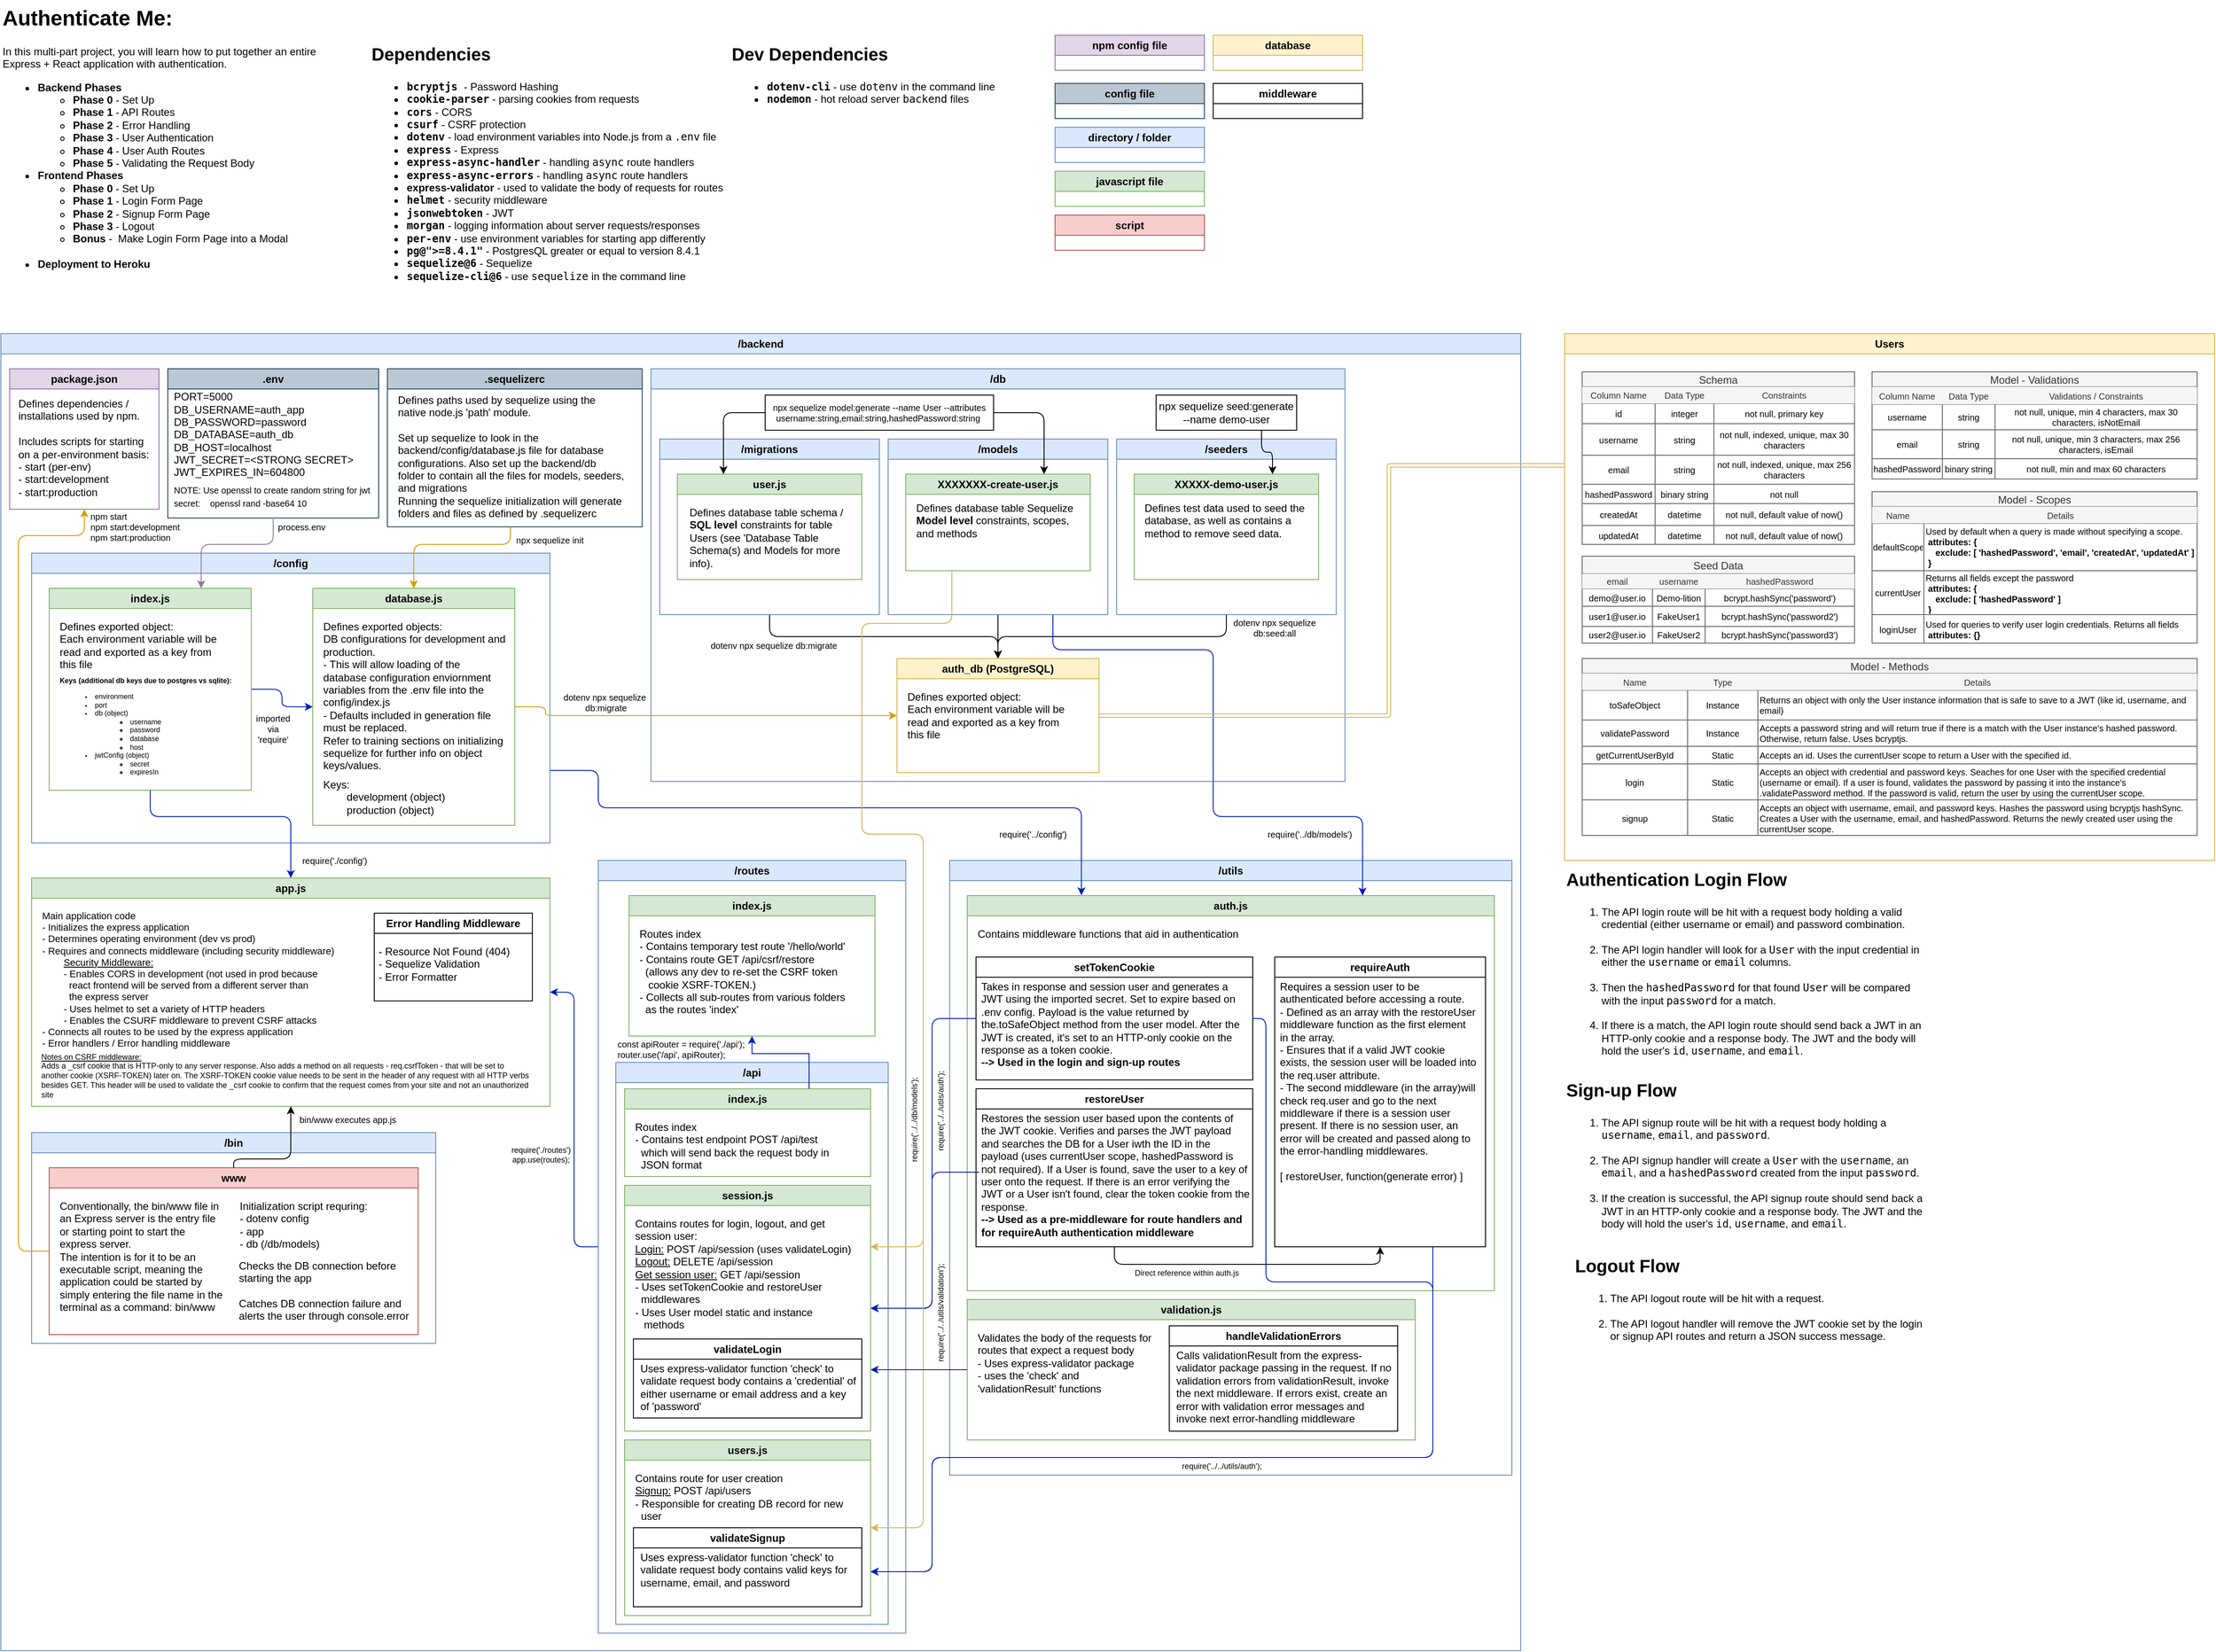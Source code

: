 <mxfile version="24.7.17">
  <diagram name="Page-1" id="1tvuOQJT0n1HeKmIc-OV">
    <mxGraphModel dx="1231" dy="972" grid="1" gridSize="10" guides="1" tooltips="1" connect="1" arrows="1" fold="1" page="1" pageScale="1" pageWidth="3300" pageHeight="2339" math="0" shadow="0">
      <root>
        <mxCell id="0" />
        <mxCell id="1" parent="0" />
        <mxCell id="GpSlVhP3Auss_XkfHNzA-2" value="&lt;h1 style=&quot;margin-top: 0px;&quot;&gt;&lt;font style=&quot;font-size: 20px;&quot;&gt;Dependencies&lt;/font&gt;&lt;/h1&gt;&lt;ul&gt;&lt;li&gt;&lt;code&gt;&lt;b&gt;bcryptjs &lt;/b&gt;&lt;font face=&quot;Helvetica&quot;&gt;- Password Hashing&lt;/font&gt;&lt;/code&gt;&lt;/li&gt;&lt;li&gt;&lt;code&gt;&lt;b&gt;cookie-parser&lt;/b&gt;&lt;/code&gt; - parsing cookies from requests&lt;/li&gt;&lt;li&gt;&lt;code&gt;&lt;b&gt;cors&lt;/b&gt;&lt;/code&gt; - CORS&lt;/li&gt;&lt;li&gt;&lt;code&gt;&lt;b&gt;csurf&lt;/b&gt;&lt;/code&gt; - CSRF protection&lt;/li&gt;&lt;li&gt;&lt;code&gt;&lt;b&gt;dotenv&lt;/b&gt;&lt;/code&gt; - load environment variables into Node.js from a &lt;code&gt;.env&lt;/code&gt; file&lt;/li&gt;&lt;li&gt;&lt;code&gt;&lt;b&gt;express&lt;/b&gt;&lt;/code&gt; - Express&lt;/li&gt;&lt;li&gt;&lt;code&gt;&lt;b&gt;express-async-handler&lt;/b&gt;&lt;/code&gt; - handling &lt;code&gt;async&lt;/code&gt; route handlers&lt;br&gt;&lt;/li&gt;&lt;li&gt;&lt;code&gt;&lt;b&gt;express-async-errors&lt;/b&gt;&lt;/code&gt; - handling &lt;code&gt;async&lt;/code&gt; route handlers&lt;/li&gt;&lt;li&gt;&lt;b&gt;express-validator&lt;/b&gt;&amp;nbsp;- used to validate the body of requests for routes&lt;/li&gt;&lt;li&gt;&lt;code&gt;&lt;b&gt;helmet&lt;/b&gt;&lt;/code&gt; - security middleware&lt;/li&gt;&lt;li&gt;&lt;code&gt;&lt;b&gt;jsonwebtoken&lt;/b&gt;&lt;/code&gt; - JWT&lt;/li&gt;&lt;li&gt;&lt;code&gt;&lt;b&gt;morgan&lt;/b&gt;&lt;/code&gt; - logging information about server requests/responses&lt;/li&gt;&lt;li&gt;&lt;code&gt;&lt;b&gt;per-env&lt;/b&gt;&lt;/code&gt; - use environment variables for starting app differently&lt;/li&gt;&lt;li&gt;&lt;code&gt;&lt;b&gt;pg@&quot;&amp;gt;=8.4.1&quot;&lt;/b&gt;&lt;/code&gt; - PostgresQL greater or equal to version 8.4.1&lt;br&gt;&lt;/li&gt;&lt;li&gt;&lt;code&gt;&lt;b&gt;sequelize@6&lt;/b&gt;&lt;/code&gt;&amp;nbsp;- Sequelize&lt;/li&gt;&lt;li&gt;&lt;code&gt;&lt;b&gt;sequelize-cli@6&lt;/b&gt;&lt;/code&gt;&amp;nbsp;- use &lt;code&gt;sequelize&lt;/code&gt; in the command line&lt;/li&gt;&lt;/ul&gt;" style="text;html=1;whiteSpace=wrap;overflow=hidden;rounded=0;" parent="1" vertex="1">
          <mxGeometry x="460" y="50" width="410" height="310" as="geometry" />
        </mxCell>
        <mxCell id="GpSlVhP3Auss_XkfHNzA-3" value="&lt;h1 style=&quot;margin-top: 0px;&quot;&gt;&lt;font style=&quot;font-size: 20px;&quot;&gt;Dev Dependencies&lt;/font&gt;&lt;/h1&gt;&lt;ul&gt;&lt;li&gt;&lt;b&gt;&lt;code&gt;dotenv-cli&lt;/code&gt; &lt;/b&gt;- use &lt;code&gt;dotenv&lt;/code&gt; in the command line&lt;/li&gt;&lt;li&gt;&lt;code&gt;&lt;b&gt;nodemon&lt;/b&gt;&lt;/code&gt; - hot reload server &lt;code&gt;backend&lt;/code&gt; files&lt;/li&gt;&lt;/ul&gt;" style="text;html=1;whiteSpace=wrap;overflow=hidden;rounded=0;" parent="1" vertex="1">
          <mxGeometry x="870" y="50" width="380" height="90" as="geometry" />
        </mxCell>
        <mxCell id="GpSlVhP3Auss_XkfHNzA-4" value="&lt;h1 style=&quot;margin-top: 0px;&quot;&gt;Authenticate Me:&lt;/h1&gt;&lt;p&gt;In this multi-part project, you will learn how to put together an entire Express + React application with authentication.&lt;br&gt;&lt;/p&gt;&lt;ul&gt;&lt;li&gt;&lt;b&gt;Backend Phases&lt;/b&gt;&lt;/li&gt;&lt;ul&gt;&lt;li&gt;&lt;b&gt;Phase 0&lt;/b&gt; - Set Up&lt;/li&gt;&lt;li&gt;&lt;b&gt;Phase 1&lt;/b&gt; - API Routes&lt;/li&gt;&lt;li&gt;&lt;b&gt;Phase 2&lt;/b&gt; - Error Handling&lt;/li&gt;&lt;li&gt;&lt;b&gt;Phase 3&lt;/b&gt; - User Authentication&lt;/li&gt;&lt;li&gt;&lt;b&gt;Phase 4&lt;/b&gt; - User Auth Routes&lt;/li&gt;&lt;li&gt;&lt;b&gt;Phase 5&lt;/b&gt; - Validating the Request Body&lt;/li&gt;&lt;/ul&gt;&lt;li&gt;&lt;b&gt;Frontend Phases&lt;/b&gt;&lt;ul&gt;&lt;li&gt;&lt;b&gt;Phase 0&lt;/b&gt;&amp;nbsp;- Set Up&lt;/li&gt;&lt;li&gt;&lt;b&gt;Phase 1&lt;/b&gt;&amp;nbsp;- Login Form Page&lt;/li&gt;&lt;li&gt;&lt;b&gt;Phase 2&lt;/b&gt;&amp;nbsp;- Signup Form Page&lt;/li&gt;&lt;li&gt;&lt;b&gt;Phase 3&lt;/b&gt;&amp;nbsp;- Logout&lt;/li&gt;&lt;li&gt;&lt;b&gt;Bonus&amp;nbsp;&lt;/b&gt;-&amp;nbsp; Make Login Form Page into a Modal&lt;/li&gt;&lt;/ul&gt;&lt;/li&gt;&lt;br&gt;&lt;li&gt;&lt;b&gt;Deployment to Heroku&lt;/b&gt;&lt;/li&gt;&lt;/ul&gt;" style="text;html=1;whiteSpace=wrap;overflow=hidden;rounded=0;" parent="1" vertex="1">
          <mxGeometry x="40" y="10" width="380" height="360" as="geometry" />
        </mxCell>
        <mxCell id="GpSlVhP3Auss_XkfHNzA-41" value="/backend" style="swimlane;whiteSpace=wrap;html=1;startSize=23;fillColor=#dae8fc;strokeColor=#6c8ebf;movable=1;resizable=1;rotatable=1;deletable=1;editable=1;locked=0;connectable=1;" parent="1" vertex="1">
          <mxGeometry x="40" y="390" width="1730" height="1500" as="geometry" />
        </mxCell>
        <mxCell id="GpSlVhP3Auss_XkfHNzA-20" value=".env" style="swimlane;whiteSpace=wrap;html=1;startSize=23;fillColor=#bac8d3;strokeColor=#23445d;" parent="GpSlVhP3Auss_XkfHNzA-41" vertex="1">
          <mxGeometry x="190" y="40" width="240" height="170" as="geometry" />
        </mxCell>
        <mxCell id="GpSlVhP3Auss_XkfHNzA-35" value="&lt;font style=&quot;font-size: 10px;&quot;&gt;NOTE: Use openssl to create random string for jwt secret:&amp;nbsp; &amp;nbsp;&amp;nbsp;&lt;/font&gt;&lt;span style=&quot;font-size: 10px; background-color: initial;&quot;&gt;openssl rand -base64 10&lt;/span&gt;" style="text;html=1;align=left;verticalAlign=middle;whiteSpace=wrap;rounded=0;" parent="GpSlVhP3Auss_XkfHNzA-20" vertex="1">
          <mxGeometry x="5" y="120" width="230" height="50" as="geometry" />
        </mxCell>
        <mxCell id="GpSlVhP3Auss_XkfHNzA-21" value="&lt;div&gt;PORT=5000&lt;/div&gt;&lt;div&gt;DB_USERNAME=auth_app&lt;/div&gt;&lt;div&gt;DB_PASSWORD=password&lt;/div&gt;&lt;div&gt;DB_DATABASE=auth_db&lt;/div&gt;&lt;div&gt;DB_HOST=localhost&lt;/div&gt;&lt;div&gt;JWT_SECRET=&amp;lt;STRONG SECRET&amp;gt;&lt;/div&gt;&lt;div&gt;JWT_EXPIRES_IN=604800&lt;/div&gt;" style="text;html=1;align=left;verticalAlign=middle;resizable=0;points=[];autosize=1;strokeColor=none;fillColor=none;" parent="GpSlVhP3Auss_XkfHNzA-20" vertex="1">
          <mxGeometry x="5" y="20" width="230" height="110" as="geometry" />
        </mxCell>
        <mxCell id="GpSlVhP3Auss_XkfHNzA-40" value="/config" style="swimlane;whiteSpace=wrap;html=1;fillColor=#dae8fc;strokeColor=#6c8ebf;" parent="GpSlVhP3Auss_XkfHNzA-41" vertex="1">
          <mxGeometry x="35" y="250" width="590" height="330" as="geometry" />
        </mxCell>
        <mxCell id="GpSlVhP3Auss_XkfHNzA-75" style="edgeStyle=orthogonalEdgeStyle;rounded=1;orthogonalLoop=1;jettySize=auto;html=1;exitX=1;exitY=0.5;exitDx=0;exitDy=0;entryX=0;entryY=0.5;entryDx=0;entryDy=0;fillColor=#0050ef;strokeColor=#001DBC;curved=0;" parent="GpSlVhP3Auss_XkfHNzA-40" source="GpSlVhP3Auss_XkfHNzA-36" target="GpSlVhP3Auss_XkfHNzA-52" edge="1">
          <mxGeometry relative="1" as="geometry" />
        </mxCell>
        <mxCell id="GpSlVhP3Auss_XkfHNzA-36" value="index.js" style="swimlane;whiteSpace=wrap;html=1;align=center;fillColor=#d5e8d4;strokeColor=#82b366;" parent="GpSlVhP3Auss_XkfHNzA-40" vertex="1">
          <mxGeometry x="20" y="40" width="230" height="230" as="geometry" />
        </mxCell>
        <mxCell id="GpSlVhP3Auss_XkfHNzA-38" value="Defines exported object:&lt;div&gt;Each environment variable will be read and exported as a key from this file&amp;nbsp;&lt;/div&gt;" style="text;html=1;align=left;verticalAlign=top;whiteSpace=wrap;rounded=0;" parent="GpSlVhP3Auss_XkfHNzA-36" vertex="1">
          <mxGeometry x="10" y="30" width="190" height="70" as="geometry" />
        </mxCell>
        <mxCell id="3QvN6JOpcheGgyn5Rt7g-3" value="&lt;div style=&quot;font-size: 8px;&quot;&gt;&lt;span style=&quot;background-color: initial; font-size: 8px;&quot;&gt;&lt;font style=&quot;font-size: 8px;&quot;&gt;&lt;b&gt;Keys (additional db keys due to postgres vs sqlite):&lt;/b&gt;&lt;/font&gt;&lt;/span&gt;&lt;/div&gt;&lt;div style=&quot;font-size: 8px;&quot;&gt;&lt;ul style=&quot;font-size: 8px;&quot;&gt;&lt;li style=&quot;font-size: 8px;&quot;&gt;&lt;font style=&quot;font-size: 8px;&quot;&gt;environment&lt;/font&gt;&lt;/li&gt;&lt;li style=&quot;font-size: 8px;&quot;&gt;&lt;font style=&quot;font-size: 8px;&quot;&gt;port&lt;/font&gt;&lt;/li&gt;&lt;li style=&quot;font-size: 8px;&quot;&gt;&lt;font style=&quot;font-size: 8px;&quot;&gt;db (object)&lt;/font&gt;&lt;/li&gt;&lt;ul style=&quot;font-size: 8px;&quot;&gt;&lt;li style=&quot;font-size: 8px;&quot;&gt;&lt;font style=&quot;font-size: 8px;&quot;&gt;username&lt;/font&gt;&lt;/li&gt;&lt;li style=&quot;font-size: 8px;&quot;&gt;&lt;font style=&quot;font-size: 8px;&quot;&gt;password&lt;/font&gt;&lt;/li&gt;&lt;li style=&quot;font-size: 8px;&quot;&gt;&lt;font style=&quot;font-size: 8px;&quot;&gt;database&lt;/font&gt;&lt;/li&gt;&lt;li style=&quot;font-size: 8px;&quot;&gt;&lt;font style=&quot;font-size: 8px;&quot;&gt;host&lt;/font&gt;&lt;/li&gt;&lt;/ul&gt;&lt;li style=&quot;font-size: 8px;&quot;&gt;&lt;font style=&quot;font-size: 8px;&quot;&gt;jwtConfig (object)&lt;/font&gt;&lt;/li&gt;&lt;ul style=&quot;font-size: 8px;&quot;&gt;&lt;li style=&quot;font-size: 8px;&quot;&gt;&lt;font style=&quot;font-size: 8px;&quot;&gt;secret&lt;/font&gt;&lt;/li&gt;&lt;li style=&quot;font-size: 8px;&quot;&gt;&lt;font style=&quot;font-size: 8px;&quot;&gt;expiresIn&lt;br style=&quot;font-size: 8px;&quot;&gt;&lt;/font&gt;&lt;/li&gt;&lt;/ul&gt;&lt;/ul&gt;&lt;/div&gt;" style="text;html=1;align=left;verticalAlign=bottom;whiteSpace=wrap;rounded=0;fontSize=8;" vertex="1" parent="GpSlVhP3Auss_XkfHNzA-36">
          <mxGeometry x="10" y="95" width="210" height="130" as="geometry" />
        </mxCell>
        <mxCell id="GpSlVhP3Auss_XkfHNzA-52" value="database.js" style="swimlane;whiteSpace=wrap;html=1;align=center;startSize=23;fillColor=#d5e8d4;strokeColor=#82b366;" parent="GpSlVhP3Auss_XkfHNzA-40" vertex="1">
          <mxGeometry x="320" y="40" width="230" height="270" as="geometry" />
        </mxCell>
        <mxCell id="GpSlVhP3Auss_XkfHNzA-53" value="Defines exported objects:&lt;div&gt;DB configurations for development and production.&amp;nbsp;&lt;/div&gt;&lt;div&gt;- This will allow loading of the database configuration enviornment variables from the .env file into the config/index.js&lt;/div&gt;&lt;div&gt;- Defaults included in generation file must be replaced.&lt;/div&gt;&lt;div&gt;Refer to training sections on initializing sequelize for further info on object keys/values.&lt;/div&gt;" style="text;html=1;align=left;verticalAlign=top;whiteSpace=wrap;rounded=0;" parent="GpSlVhP3Auss_XkfHNzA-52" vertex="1">
          <mxGeometry x="10" y="30" width="210" height="180" as="geometry" />
        </mxCell>
        <mxCell id="GpSlVhP3Auss_XkfHNzA-54" value="Keys:&lt;div&gt;&lt;span style=&quot;white-space: pre;&quot;&gt;&#x9;&lt;/span&gt;development (object)&lt;/div&gt;&lt;div&gt;&lt;span style=&quot;white-space: pre;&quot;&gt;&#x9;&lt;/span&gt;production (object)&lt;br&gt;&lt;div&gt;&lt;br&gt;&lt;/div&gt;&lt;/div&gt;" style="text;html=1;align=left;verticalAlign=top;whiteSpace=wrap;rounded=0;" parent="GpSlVhP3Auss_XkfHNzA-52" vertex="1">
          <mxGeometry x="10" y="210" width="200" height="60" as="geometry" />
        </mxCell>
        <mxCell id="GpSlVhP3Auss_XkfHNzA-76" value="imported via &#39;require&#39;" style="text;html=1;align=center;verticalAlign=middle;whiteSpace=wrap;rounded=0;fontSize=10;" parent="GpSlVhP3Auss_XkfHNzA-40" vertex="1">
          <mxGeometry x="250" y="180" width="50" height="40" as="geometry" />
        </mxCell>
        <mxCell id="GpSlVhP3Auss_XkfHNzA-46" value="/db" style="swimlane;whiteSpace=wrap;html=1;fillColor=#dae8fc;strokeColor=#6c8ebf;movable=1;resizable=1;rotatable=1;deletable=1;editable=1;locked=0;connectable=1;" parent="GpSlVhP3Auss_XkfHNzA-41" vertex="1">
          <mxGeometry x="740" y="40" width="790" height="470" as="geometry" />
        </mxCell>
        <mxCell id="TN3s48xv0ag6netvd0yR-34" style="edgeStyle=orthogonalEdgeStyle;rounded=1;orthogonalLoop=1;jettySize=auto;html=1;exitX=0.5;exitY=1;exitDx=0;exitDy=0;entryX=0.5;entryY=0;entryDx=0;entryDy=0;curved=0;" parent="GpSlVhP3Auss_XkfHNzA-46" source="GpSlVhP3Auss_XkfHNzA-77" target="GpSlVhP3Auss_XkfHNzA-80" edge="1">
          <mxGeometry relative="1" as="geometry" />
        </mxCell>
        <mxCell id="GpSlVhP3Auss_XkfHNzA-77" value="/migrations" style="swimlane;whiteSpace=wrap;html=1;fillColor=#dae8fc;strokeColor=#6c8ebf;movable=1;resizable=1;rotatable=1;deletable=1;editable=1;locked=0;connectable=1;" parent="GpSlVhP3Auss_XkfHNzA-46" vertex="1">
          <mxGeometry x="10" y="80" width="250" height="200" as="geometry" />
        </mxCell>
        <mxCell id="xRNBOfDQ-NbFJoLuyLIO-27" value="user.js" style="swimlane;whiteSpace=wrap;html=1;align=center;fillColor=#d5e8d4;strokeColor=#82b366;" parent="GpSlVhP3Auss_XkfHNzA-77" vertex="1">
          <mxGeometry x="20" y="40" width="210" height="120" as="geometry" />
        </mxCell>
        <mxCell id="xRNBOfDQ-NbFJoLuyLIO-29" value="Defines database table schema / &lt;b&gt;SQL level&lt;/b&gt; constraints for table Users (see &#39;Database Table Schema(s) and Models for more info)." style="text;html=1;align=left;verticalAlign=top;whiteSpace=wrap;rounded=0;" parent="xRNBOfDQ-NbFJoLuyLIO-27" vertex="1">
          <mxGeometry x="11.5" y="30" width="190" height="70" as="geometry" />
        </mxCell>
        <mxCell id="TN3s48xv0ag6netvd0yR-37" style="edgeStyle=orthogonalEdgeStyle;rounded=1;orthogonalLoop=1;jettySize=auto;html=1;exitX=0.5;exitY=1;exitDx=0;exitDy=0;entryX=0.5;entryY=0;entryDx=0;entryDy=0;curved=0;" parent="GpSlVhP3Auss_XkfHNzA-46" source="GpSlVhP3Auss_XkfHNzA-78" target="GpSlVhP3Auss_XkfHNzA-80" edge="1">
          <mxGeometry relative="1" as="geometry" />
        </mxCell>
        <mxCell id="GpSlVhP3Auss_XkfHNzA-78" value="/models" style="swimlane;whiteSpace=wrap;html=1;fillColor=#dae8fc;strokeColor=#6c8ebf;movable=1;resizable=1;rotatable=1;deletable=1;editable=1;locked=0;connectable=1;" parent="GpSlVhP3Auss_XkfHNzA-46" vertex="1">
          <mxGeometry x="270" y="80" width="250" height="200" as="geometry" />
        </mxCell>
        <mxCell id="xRNBOfDQ-NbFJoLuyLIO-28" value="XXXXXXX-create-user.js" style="swimlane;whiteSpace=wrap;html=1;align=center;fillColor=#d5e8d4;strokeColor=#82b366;" parent="GpSlVhP3Auss_XkfHNzA-78" vertex="1">
          <mxGeometry x="20" y="40" width="210" height="110" as="geometry" />
        </mxCell>
        <mxCell id="xRNBOfDQ-NbFJoLuyLIO-39" value="Defines database table Sequelize &lt;b&gt;Model level&lt;/b&gt;&amp;nbsp;constraints, scopes, and methods" style="text;html=1;align=left;verticalAlign=top;whiteSpace=wrap;rounded=0;" parent="xRNBOfDQ-NbFJoLuyLIO-28" vertex="1">
          <mxGeometry x="10" y="25" width="190" height="70" as="geometry" />
        </mxCell>
        <mxCell id="TN3s48xv0ag6netvd0yR-36" style="edgeStyle=orthogonalEdgeStyle;rounded=1;orthogonalLoop=1;jettySize=auto;html=1;exitX=0.5;exitY=1;exitDx=0;exitDy=0;entryX=0.5;entryY=0;entryDx=0;entryDy=0;curved=0;" parent="GpSlVhP3Auss_XkfHNzA-46" source="GpSlVhP3Auss_XkfHNzA-79" target="GpSlVhP3Auss_XkfHNzA-80" edge="1">
          <mxGeometry relative="1" as="geometry" />
        </mxCell>
        <mxCell id="GpSlVhP3Auss_XkfHNzA-79" value="/seeders" style="swimlane;whiteSpace=wrap;html=1;fillColor=#dae8fc;strokeColor=#6c8ebf;movable=1;resizable=1;rotatable=1;deletable=1;editable=1;locked=0;connectable=1;" parent="GpSlVhP3Auss_XkfHNzA-46" vertex="1">
          <mxGeometry x="530" y="80" width="250" height="200" as="geometry" />
        </mxCell>
        <mxCell id="xRNBOfDQ-NbFJoLuyLIO-44" value="XXXXX-demo-user.js" style="swimlane;whiteSpace=wrap;html=1;align=center;fillColor=#d5e8d4;strokeColor=#82b366;" parent="GpSlVhP3Auss_XkfHNzA-79" vertex="1">
          <mxGeometry x="20" y="40" width="210" height="120" as="geometry" />
        </mxCell>
        <mxCell id="xRNBOfDQ-NbFJoLuyLIO-45" value="Defines test data used to seed the database, as well as contains a method to remove seed data." style="text;html=1;align=left;verticalAlign=top;whiteSpace=wrap;rounded=0;" parent="xRNBOfDQ-NbFJoLuyLIO-44" vertex="1">
          <mxGeometry x="10" y="25" width="190" height="70" as="geometry" />
        </mxCell>
        <mxCell id="GpSlVhP3Auss_XkfHNzA-80" value="auth_db (PostgreSQL)" style="swimlane;whiteSpace=wrap;html=1;align=center;fillColor=#fff2cc;strokeColor=#d6b656;" parent="GpSlVhP3Auss_XkfHNzA-46" vertex="1">
          <mxGeometry x="280" y="330" width="230" height="130" as="geometry" />
        </mxCell>
        <mxCell id="GpSlVhP3Auss_XkfHNzA-81" value="Defines exported object:&lt;div&gt;Each environment variable will be read and exported as a key from this file&amp;nbsp;&lt;/div&gt;" style="text;html=1;align=left;verticalAlign=top;whiteSpace=wrap;rounded=0;" parent="GpSlVhP3Auss_XkfHNzA-80" vertex="1">
          <mxGeometry x="10" y="30" width="190" height="70" as="geometry" />
        </mxCell>
        <mxCell id="xRNBOfDQ-NbFJoLuyLIO-35" style="edgeStyle=orthogonalEdgeStyle;rounded=1;orthogonalLoop=1;jettySize=auto;html=1;exitX=0;exitY=0.5;exitDx=0;exitDy=0;entryX=0.25;entryY=0;entryDx=0;entryDy=0;curved=0;" parent="GpSlVhP3Auss_XkfHNzA-46" source="xRNBOfDQ-NbFJoLuyLIO-31" target="xRNBOfDQ-NbFJoLuyLIO-27" edge="1">
          <mxGeometry relative="1" as="geometry" />
        </mxCell>
        <mxCell id="xRNBOfDQ-NbFJoLuyLIO-36" style="edgeStyle=orthogonalEdgeStyle;rounded=1;orthogonalLoop=1;jettySize=auto;html=1;exitX=1;exitY=0.5;exitDx=0;exitDy=0;entryX=0.75;entryY=0;entryDx=0;entryDy=0;curved=0;" parent="GpSlVhP3Auss_XkfHNzA-46" source="xRNBOfDQ-NbFJoLuyLIO-31" target="xRNBOfDQ-NbFJoLuyLIO-28" edge="1">
          <mxGeometry relative="1" as="geometry" />
        </mxCell>
        <mxCell id="xRNBOfDQ-NbFJoLuyLIO-31" value="npx sequelize model:generate --name User --attributes username:string,email:string,hashedPassword:string&amp;nbsp;" style="text;html=1;align=center;verticalAlign=middle;whiteSpace=wrap;rounded=0;fontSize=10;strokeColor=default;" parent="GpSlVhP3Auss_XkfHNzA-46" vertex="1">
          <mxGeometry x="130" y="30" width="260" height="40" as="geometry" />
        </mxCell>
        <mxCell id="xRNBOfDQ-NbFJoLuyLIO-38" value="dotenv npx sequelize&lt;span style=&quot;background-color: initial;&quot;&gt;&amp;nbsp;db:migrate&lt;/span&gt;" style="text;html=1;align=center;verticalAlign=middle;whiteSpace=wrap;rounded=0;fontSize=10;" parent="GpSlVhP3Auss_XkfHNzA-46" vertex="1">
          <mxGeometry x="50" y="310" width="180" height="10" as="geometry" />
        </mxCell>
        <mxCell id="xRNBOfDQ-NbFJoLuyLIO-40" value="dotenv npx sequelize&lt;br&gt;&lt;span style=&quot;background-color: initial;&quot;&gt;db:seed:all&lt;/span&gt;" style="text;html=1;align=center;verticalAlign=middle;whiteSpace=wrap;rounded=0;fontSize=10;" parent="GpSlVhP3Auss_XkfHNzA-46" vertex="1">
          <mxGeometry x="660" y="290" width="100" height="10" as="geometry" />
        </mxCell>
        <mxCell id="xRNBOfDQ-NbFJoLuyLIO-46" style="edgeStyle=orthogonalEdgeStyle;rounded=1;orthogonalLoop=1;jettySize=auto;html=1;exitX=0.75;exitY=1;exitDx=0;exitDy=0;entryX=0.75;entryY=0;entryDx=0;entryDy=0;curved=0;" parent="GpSlVhP3Auss_XkfHNzA-46" source="xRNBOfDQ-NbFJoLuyLIO-43" target="xRNBOfDQ-NbFJoLuyLIO-44" edge="1">
          <mxGeometry relative="1" as="geometry" />
        </mxCell>
        <mxCell id="xRNBOfDQ-NbFJoLuyLIO-43" value="&lt;span style=&quot;font-size: 12px; text-align: left;&quot;&gt;npx sequelize seed:generate --name demo-user&lt;/span&gt;" style="text;html=1;align=center;verticalAlign=middle;whiteSpace=wrap;rounded=0;fontSize=10;strokeColor=default;" parent="GpSlVhP3Auss_XkfHNzA-46" vertex="1">
          <mxGeometry x="575" y="30" width="160" height="40" as="geometry" />
        </mxCell>
        <mxCell id="GpSlVhP3Auss_XkfHNzA-47" value=".sequelizerc" style="swimlane;whiteSpace=wrap;html=1;fillColor=#bac8d3;strokeColor=#23445d;" parent="GpSlVhP3Auss_XkfHNzA-41" vertex="1">
          <mxGeometry x="440" y="40" width="290" height="180" as="geometry" />
        </mxCell>
        <mxCell id="GpSlVhP3Auss_XkfHNzA-51" value="Defines paths used by sequelize using the native node.js &#39;path&#39; module.&lt;div&gt;&lt;br&gt;&lt;/div&gt;&lt;div&gt;Set up sequelize to look in the backend/config/database.js file for database configurations. Also set up the backend/db folder to contain all the files for models, seeders, and migrations&lt;/div&gt;&lt;div&gt;Running the sequelize initialization will generate folders and files as defined by .sequelizerc&lt;/div&gt;" style="text;html=1;align=left;verticalAlign=middle;whiteSpace=wrap;rounded=0;" parent="GpSlVhP3Auss_XkfHNzA-47" vertex="1">
          <mxGeometry x="10" y="20" width="260" height="160" as="geometry" />
        </mxCell>
        <mxCell id="GpSlVhP3Auss_XkfHNzA-63" value="npx sequelize init" style="text;html=1;align=center;verticalAlign=middle;whiteSpace=wrap;rounded=0;fontSize=10;" parent="GpSlVhP3Auss_XkfHNzA-41" vertex="1">
          <mxGeometry x="570" y="220" width="110" height="30" as="geometry" />
        </mxCell>
        <mxCell id="GpSlVhP3Auss_XkfHNzA-74" style="edgeStyle=orthogonalEdgeStyle;rounded=1;orthogonalLoop=1;jettySize=auto;html=1;exitX=0.5;exitY=1;exitDx=0;exitDy=0;entryX=0.5;entryY=0;entryDx=0;entryDy=0;fillColor=#ffe6cc;strokeColor=#d79b00;curved=0;" parent="GpSlVhP3Auss_XkfHNzA-41" source="GpSlVhP3Auss_XkfHNzA-51" target="GpSlVhP3Auss_XkfHNzA-52" edge="1">
          <mxGeometry relative="1" as="geometry">
            <Array as="points">
              <mxPoint x="580" y="240" />
              <mxPoint x="470" y="240" />
            </Array>
          </mxGeometry>
        </mxCell>
        <mxCell id="GpSlVhP3Auss_XkfHNzA-83" style="edgeStyle=orthogonalEdgeStyle;rounded=1;orthogonalLoop=1;jettySize=auto;html=1;exitX=1;exitY=0.5;exitDx=0;exitDy=0;entryX=0;entryY=0.5;entryDx=0;entryDy=0;fillColor=#ffe6cc;strokeColor=#d79b00;curved=0;" parent="GpSlVhP3Auss_XkfHNzA-41" source="GpSlVhP3Auss_XkfHNzA-52" target="GpSlVhP3Auss_XkfHNzA-80" edge="1">
          <mxGeometry relative="1" as="geometry">
            <Array as="points">
              <mxPoint x="620" y="425" />
              <mxPoint x="620" y="435" />
            </Array>
          </mxGeometry>
        </mxCell>
        <mxCell id="GpSlVhP3Auss_XkfHNzA-85" value="process.env" style="text;html=1;align=center;verticalAlign=middle;whiteSpace=wrap;rounded=0;fontSize=10;" parent="GpSlVhP3Auss_XkfHNzA-41" vertex="1">
          <mxGeometry x="300" y="210" width="85" height="20" as="geometry" />
        </mxCell>
        <mxCell id="GpSlVhP3Auss_XkfHNzA-86" value="app.js" style="swimlane;whiteSpace=wrap;html=1;align=center;fillColor=#d5e8d4;strokeColor=#82b366;" parent="GpSlVhP3Auss_XkfHNzA-41" vertex="1">
          <mxGeometry x="35" y="620" width="590" height="260" as="geometry" />
        </mxCell>
        <mxCell id="GpSlVhP3Auss_XkfHNzA-87" value="Main application code&lt;div style=&quot;font-size: 11px;&quot;&gt;- Initializes the express application&lt;/div&gt;&lt;div style=&quot;font-size: 11px;&quot;&gt;- Determines operating environment (dev vs prod)&lt;/div&gt;&lt;div style=&quot;font-size: 11px;&quot;&gt;- Requires and connects middleware (including security middleware)&lt;/div&gt;&lt;div style=&quot;font-size: 11px;&quot;&gt;&lt;span style=&quot;white-space: pre; font-size: 11px;&quot;&gt;&#x9;&lt;/span&gt;&lt;u style=&quot;font-size: 11px;&quot;&gt;Security Middleware:&lt;/u&gt;&lt;/div&gt;&lt;div style=&quot;font-size: 11px;&quot;&gt;&lt;span style=&quot;white-space: pre; font-size: 11px;&quot;&gt;&#x9;&lt;/span&gt;- Enables CORS in development (not used in prod because&lt;br style=&quot;font-size: 11px;&quot;&gt;&lt;/div&gt;&lt;div style=&quot;font-size: 11px;&quot;&gt;&lt;span style=&quot;white-space: pre; font-size: 11px;&quot;&gt;&#x9;&lt;/span&gt;&amp;nbsp; react frontend will be served from a different server than&lt;br style=&quot;font-size: 11px;&quot;&gt;&lt;/div&gt;&lt;div style=&quot;font-size: 11px;&quot;&gt;&lt;span style=&quot;white-space: pre; font-size: 11px;&quot;&gt;&#x9;&lt;/span&gt;&amp;nbsp; the express server&lt;br style=&quot;font-size: 11px;&quot;&gt;&lt;/div&gt;&lt;div style=&quot;font-size: 11px;&quot;&gt;&lt;span style=&quot;white-space: pre; font-size: 11px;&quot;&gt;&#x9;&lt;/span&gt;- Uses helmet to set a variety of HTTP headers&lt;br style=&quot;font-size: 11px;&quot;&gt;&lt;/div&gt;&lt;div style=&quot;font-size: 11px;&quot;&gt;&lt;span style=&quot;white-space: pre; font-size: 11px;&quot;&gt;&#x9;&lt;/span&gt;- Enables the CSURF middleware to prevent CSRF attacks&lt;br style=&quot;font-size: 11px;&quot;&gt;&lt;/div&gt;&lt;div style=&quot;font-size: 11px;&quot;&gt;- Connects all routes to be used by the express application&lt;/div&gt;&lt;div style=&quot;font-size: 11px;&quot;&gt;- Error handlers / Error handling middleware&lt;/div&gt;" style="text;html=1;align=left;verticalAlign=top;whiteSpace=wrap;rounded=0;fontSize=11;" parent="GpSlVhP3Auss_XkfHNzA-86" vertex="1">
          <mxGeometry x="10" y="30" width="370" height="180" as="geometry" />
        </mxCell>
        <mxCell id="Vh5eemPmoigoI3z--_Fc-7" value="Error Handling Middleware" style="swimlane;whiteSpace=wrap;html=1;align=center;" parent="GpSlVhP3Auss_XkfHNzA-86" vertex="1">
          <mxGeometry x="390" y="40" width="180" height="100" as="geometry" />
        </mxCell>
        <mxCell id="Vh5eemPmoigoI3z--_Fc-8" value="- Resource Not Found (404)&lt;div&gt;- Sequelize Validation&lt;/div&gt;&lt;div&gt;- Error Formatter&lt;/div&gt;&lt;div&gt;&lt;br&gt;&lt;/div&gt;" style="text;html=1;align=left;verticalAlign=top;whiteSpace=wrap;rounded=0;" parent="Vh5eemPmoigoI3z--_Fc-7" vertex="1">
          <mxGeometry x="2.5" y="30" width="155" height="60" as="geometry" />
        </mxCell>
        <mxCell id="3QvN6JOpcheGgyn5Rt7g-6" value="&lt;div style=&quot;font-size: 9px; text-align: left;&quot;&gt;&lt;font style=&quot;font-size: 9px;&quot;&gt;&lt;u style=&quot;font-size: 9px;&quot;&gt;Notes on CSRF middleware:&lt;/u&gt;&lt;/font&gt;&lt;/div&gt;&lt;div style=&quot;font-size: 9px; text-align: left;&quot;&gt;&lt;font style=&quot;font-size: 9px;&quot;&gt;Adds a _csrf cookie that is HTTP-only to any server response. Also adds&lt;/font&gt;&lt;span style=&quot;font-size: 9px; background-color: initial;&quot;&gt;&amp;nbsp;a method on all requests - req.csrfToken - that will be set to another&lt;/span&gt;&lt;span style=&quot;font-size: 9px; background-color: initial;&quot;&gt;&amp;nbsp;cookie (XSRF-TOKEN) later on. The XSRF-TOKEN cookie value needs to be sent in the header of any request with all HTTP verbs besides GET. This header will be used to validate the _csrf cookie to confirm that the request comes from your site and not an unauthorized site&lt;/span&gt;&lt;/div&gt;" style="text;html=1;align=center;verticalAlign=middle;whiteSpace=wrap;rounded=0;fontSize=9;" vertex="1" parent="GpSlVhP3Auss_XkfHNzA-86">
          <mxGeometry x="10" y="200" width="570" height="50" as="geometry" />
        </mxCell>
        <mxCell id="GpSlVhP3Auss_XkfHNzA-89" style="edgeStyle=orthogonalEdgeStyle;rounded=1;orthogonalLoop=1;jettySize=auto;html=1;exitX=0.5;exitY=1;exitDx=0;exitDy=0;entryX=0.5;entryY=0;entryDx=0;entryDy=0;fillColor=#0050ef;strokeColor=#001DBC;curved=0;" parent="GpSlVhP3Auss_XkfHNzA-41" source="GpSlVhP3Auss_XkfHNzA-36" target="GpSlVhP3Auss_XkfHNzA-86" edge="1">
          <mxGeometry relative="1" as="geometry">
            <Array as="points">
              <mxPoint x="170" y="550" />
              <mxPoint x="330" y="550" />
            </Array>
          </mxGeometry>
        </mxCell>
        <mxCell id="GpSlVhP3Auss_XkfHNzA-90" value="require(&#39;./config&#39;)" style="text;html=1;align=center;verticalAlign=middle;whiteSpace=wrap;rounded=0;fontSize=10;" parent="GpSlVhP3Auss_XkfHNzA-41" vertex="1">
          <mxGeometry x="340" y="590" width="80" height="20" as="geometry" />
        </mxCell>
        <mxCell id="GpSlVhP3Auss_XkfHNzA-99" style="edgeStyle=orthogonalEdgeStyle;rounded=1;orthogonalLoop=1;jettySize=auto;html=1;exitX=0;exitY=0.5;exitDx=0;exitDy=0;entryX=1;entryY=0.5;entryDx=0;entryDy=0;fillColor=#0050ef;strokeColor=#001DBC;curved=0;" parent="GpSlVhP3Auss_XkfHNzA-41" source="GpSlVhP3Auss_XkfHNzA-98" target="GpSlVhP3Auss_XkfHNzA-86" edge="1">
          <mxGeometry relative="1" as="geometry" />
        </mxCell>
        <mxCell id="GpSlVhP3Auss_XkfHNzA-98" value="/routes" style="swimlane;whiteSpace=wrap;html=1;fillColor=#dae8fc;strokeColor=#6c8ebf;movable=1;resizable=1;rotatable=1;deletable=1;editable=1;locked=0;connectable=1;" parent="GpSlVhP3Auss_XkfHNzA-41" vertex="1">
          <mxGeometry x="680" y="600" width="350" height="880" as="geometry" />
        </mxCell>
        <mxCell id="GpSlVhP3Auss_XkfHNzA-101" value="index.js" style="swimlane;whiteSpace=wrap;html=1;align=center;fillColor=#d5e8d4;strokeColor=#82b366;" parent="GpSlVhP3Auss_XkfHNzA-98" vertex="1">
          <mxGeometry x="35" y="40" width="280" height="160" as="geometry" />
        </mxCell>
        <mxCell id="GpSlVhP3Auss_XkfHNzA-102" value="Routes index&lt;div&gt;- Contains temporary test route &#39;/hello/world&#39;&lt;/div&gt;&lt;div&gt;- Contains route GET /api/csrf/restore&lt;/div&gt;&lt;div&gt;&amp;nbsp; (allows any dev to re-set the CSRF token&lt;br&gt;&amp;nbsp; &amp;nbsp;cookie XSRF-TOKEN.)&lt;/div&gt;&lt;div&gt;- Collects all sub-routes from various folders&lt;br&gt;&amp;nbsp; as the routes &#39;index&#39;&lt;/div&gt;" style="text;html=1;align=left;verticalAlign=top;whiteSpace=wrap;rounded=0;" parent="GpSlVhP3Auss_XkfHNzA-101" vertex="1">
          <mxGeometry x="10" y="30" width="250" height="110" as="geometry" />
        </mxCell>
        <mxCell id="Vh5eemPmoigoI3z--_Fc-1" value="/api" style="swimlane;whiteSpace=wrap;html=1;fillColor=#dae8fc;strokeColor=#6c8ebf;movable=1;resizable=1;rotatable=1;deletable=1;editable=1;locked=0;connectable=1;" parent="GpSlVhP3Auss_XkfHNzA-98" vertex="1">
          <mxGeometry x="20" y="230" width="310" height="640" as="geometry" />
        </mxCell>
        <mxCell id="Vh5eemPmoigoI3z--_Fc-2" value="index.js" style="swimlane;whiteSpace=wrap;html=1;align=center;fillColor=#d5e8d4;strokeColor=#82b366;" parent="Vh5eemPmoigoI3z--_Fc-1" vertex="1">
          <mxGeometry x="10" y="30" width="280" height="100" as="geometry" />
        </mxCell>
        <mxCell id="Vh5eemPmoigoI3z--_Fc-3" value="Routes index&lt;div&gt;- Contains test endpoint POST /api/test&lt;br&gt;&amp;nbsp; which will send back the request body in&lt;br&gt;&amp;nbsp; JSON format&lt;/div&gt;" style="text;html=1;align=left;verticalAlign=top;whiteSpace=wrap;rounded=0;" parent="Vh5eemPmoigoI3z--_Fc-2" vertex="1">
          <mxGeometry x="10" y="30" width="250" height="70" as="geometry" />
        </mxCell>
        <mxCell id="xRNBOfDQ-NbFJoLuyLIO-294" value="session.js" style="swimlane;whiteSpace=wrap;html=1;align=center;fillColor=#d5e8d4;strokeColor=#82b366;" parent="Vh5eemPmoigoI3z--_Fc-1" vertex="1">
          <mxGeometry x="10" y="140" width="280" height="280" as="geometry" />
        </mxCell>
        <mxCell id="xRNBOfDQ-NbFJoLuyLIO-295" value="Contains routes for login, logout, and get session user:&lt;div&gt;&lt;div&gt;&lt;u&gt;Login:&lt;/u&gt; POST /api/session (uses validateLogin)&lt;/div&gt;&lt;div&gt;&lt;u&gt;Logout:&lt;/u&gt; DELETE /api/session&lt;/div&gt;&lt;div&gt;&lt;u&gt;Get session user:&lt;/u&gt; GET /api/session&lt;/div&gt;&lt;/div&gt;&lt;div&gt;- Uses setTokenCookie and restoreUser&lt;br&gt;&amp;nbsp; middlewares&lt;/div&gt;&lt;div&gt;- Uses User model static and instance&lt;br&gt;&amp;nbsp; &amp;nbsp;methods&lt;/div&gt;" style="text;html=1;align=left;verticalAlign=top;whiteSpace=wrap;rounded=0;" parent="xRNBOfDQ-NbFJoLuyLIO-294" vertex="1">
          <mxGeometry x="10" y="30" width="250" height="140" as="geometry" />
        </mxCell>
        <mxCell id="9ZuvyQgDSHmF_pNNcBE1-20" value="validateLogin" style="swimlane;whiteSpace=wrap;html=1;align=center;startSize=23;" parent="xRNBOfDQ-NbFJoLuyLIO-294" vertex="1">
          <mxGeometry x="10" y="175" width="260" height="90" as="geometry" />
        </mxCell>
        <mxCell id="9ZuvyQgDSHmF_pNNcBE1-21" value="Uses express-validator function &#39;check&#39; to validate request body contains a &#39;credential&#39; of either username or email address and a key of &#39;password&#39;" style="text;html=1;align=left;verticalAlign=top;whiteSpace=wrap;rounded=0;" parent="9ZuvyQgDSHmF_pNNcBE1-20" vertex="1">
          <mxGeometry x="6.25" y="20" width="247.5" height="60" as="geometry" />
        </mxCell>
        <mxCell id="xRNBOfDQ-NbFJoLuyLIO-296" value="users.js" style="swimlane;whiteSpace=wrap;html=1;align=center;fillColor=#d5e8d4;strokeColor=#82b366;" parent="Vh5eemPmoigoI3z--_Fc-1" vertex="1">
          <mxGeometry x="10" y="430" width="280" height="200" as="geometry" />
        </mxCell>
        <mxCell id="xRNBOfDQ-NbFJoLuyLIO-297" value="Contains route for user creation&lt;div&gt;&lt;u&gt;Signup:&lt;/u&gt;&amp;nbsp;POST /api/users&lt;/div&gt;&lt;div&gt;- Responsible for creating DB record for new&lt;br&gt;&amp;nbsp; user&lt;/div&gt;" style="text;html=1;align=left;verticalAlign=top;whiteSpace=wrap;rounded=0;" parent="xRNBOfDQ-NbFJoLuyLIO-296" vertex="1">
          <mxGeometry x="10" y="30" width="250" height="70" as="geometry" />
        </mxCell>
        <mxCell id="9ZuvyQgDSHmF_pNNcBE1-22" value="validateSignup" style="swimlane;whiteSpace=wrap;html=1;align=center;startSize=23;" parent="xRNBOfDQ-NbFJoLuyLIO-296" vertex="1">
          <mxGeometry x="10" y="100" width="260" height="90" as="geometry" />
        </mxCell>
        <mxCell id="9ZuvyQgDSHmF_pNNcBE1-23" value="Uses express-validator function &#39;check&#39; to validate request body contains valid keys for username, email, and password" style="text;html=1;align=left;verticalAlign=top;whiteSpace=wrap;rounded=0;" parent="9ZuvyQgDSHmF_pNNcBE1-22" vertex="1">
          <mxGeometry x="6.25" y="20" width="247.5" height="60" as="geometry" />
        </mxCell>
        <mxCell id="Vh5eemPmoigoI3z--_Fc-6" value="&lt;div&gt;const apiRouter = require(&#39;./api&#39;);&lt;/div&gt;&lt;div&gt;router.use(&#39;/api&#39;, apiRouter);&lt;/div&gt;" style="text;html=1;align=left;verticalAlign=middle;whiteSpace=wrap;rounded=0;fontSize=10;" parent="GpSlVhP3Auss_XkfHNzA-98" vertex="1">
          <mxGeometry x="20" y="200" width="150" height="30" as="geometry" />
        </mxCell>
        <mxCell id="xRNBOfDQ-NbFJoLuyLIO-183" style="edgeStyle=orthogonalEdgeStyle;rounded=0;orthogonalLoop=1;jettySize=auto;html=1;exitX=0.75;exitY=0;exitDx=0;exitDy=0;entryX=0.5;entryY=1;entryDx=0;entryDy=0;fillColor=#0050ef;strokeColor=#001DBC;" parent="GpSlVhP3Auss_XkfHNzA-98" source="Vh5eemPmoigoI3z--_Fc-2" target="GpSlVhP3Auss_XkfHNzA-101" edge="1">
          <mxGeometry relative="1" as="geometry">
            <Array as="points">
              <mxPoint x="240" y="220" />
              <mxPoint x="175" y="220" />
            </Array>
          </mxGeometry>
        </mxCell>
        <mxCell id="GpSlVhP3Auss_XkfHNzA-100" value="require(&#39;./routes&#39;)&lt;div style=&quot;font-size: 9px;&quot;&gt;app.use(routes);&lt;/div&gt;" style="text;html=1;align=center;verticalAlign=middle;whiteSpace=wrap;rounded=0;fontSize=9;" parent="GpSlVhP3Auss_XkfHNzA-41" vertex="1">
          <mxGeometry x="570" y="920" width="90" height="30" as="geometry" />
        </mxCell>
        <mxCell id="GpSlVhP3Auss_XkfHNzA-105" value="/bin" style="swimlane;whiteSpace=wrap;html=1;fillColor=#dae8fc;strokeColor=#6c8ebf;movable=1;resizable=1;rotatable=1;deletable=1;editable=1;locked=0;connectable=1;" parent="GpSlVhP3Auss_XkfHNzA-41" vertex="1">
          <mxGeometry x="35" y="910" width="460" height="240" as="geometry" />
        </mxCell>
        <mxCell id="GpSlVhP3Auss_XkfHNzA-106" value="www" style="swimlane;whiteSpace=wrap;html=1;align=center;fillColor=#f8cecc;strokeColor=#b85450;" parent="GpSlVhP3Auss_XkfHNzA-105" vertex="1">
          <mxGeometry x="20" y="40" width="420" height="190" as="geometry" />
        </mxCell>
        <mxCell id="GpSlVhP3Auss_XkfHNzA-107" value="Conventionally, the bin/www file in an Express server is the entry file or starting point to start the express server.&lt;div&gt;The intention is for it to be an executable script, meaning the application could be started by simply entering the file name in the terminal as a command: bin/www&lt;/div&gt;" style="text;html=1;align=left;verticalAlign=top;whiteSpace=wrap;rounded=0;" parent="GpSlVhP3Auss_XkfHNzA-106" vertex="1">
          <mxGeometry x="10" y="30" width="190" height="140" as="geometry" />
        </mxCell>
        <mxCell id="GpSlVhP3Auss_XkfHNzA-108" value="Initialization script requring:&lt;div&gt;- dotenv config&lt;/div&gt;&lt;div&gt;- app&lt;/div&gt;&lt;div&gt;- db (/db/models)&lt;/div&gt;&lt;div&gt;&lt;br&gt;&lt;/div&gt;&lt;div&gt;&lt;br&gt;&lt;/div&gt;" style="text;html=1;align=left;verticalAlign=top;whiteSpace=wrap;rounded=0;" parent="GpSlVhP3Auss_XkfHNzA-106" vertex="1">
          <mxGeometry x="215" y="30" width="190" height="70" as="geometry" />
        </mxCell>
        <mxCell id="GpSlVhP3Auss_XkfHNzA-109" value="&lt;div style=&quot;text-align: left;&quot;&gt;Checks the DB connection before starting the app&lt;/div&gt;&lt;div style=&quot;text-align: left;&quot;&gt;&lt;br&gt;&lt;/div&gt;&lt;div style=&quot;text-align: left;&quot;&gt;Catches DB connection failure and alerts the user through console.error&lt;/div&gt;" style="text;html=1;align=center;verticalAlign=middle;whiteSpace=wrap;rounded=0;" parent="GpSlVhP3Auss_XkfHNzA-106" vertex="1">
          <mxGeometry x="215" y="100" width="210" height="80" as="geometry" />
        </mxCell>
        <mxCell id="GpSlVhP3Auss_XkfHNzA-112" style="edgeStyle=orthogonalEdgeStyle;rounded=1;orthogonalLoop=1;jettySize=auto;html=1;exitX=0.5;exitY=0;exitDx=0;exitDy=0;entryX=0.5;entryY=1;entryDx=0;entryDy=0;curved=0;" parent="GpSlVhP3Auss_XkfHNzA-41" source="GpSlVhP3Auss_XkfHNzA-106" target="GpSlVhP3Auss_XkfHNzA-86" edge="1">
          <mxGeometry relative="1" as="geometry">
            <Array as="points">
              <mxPoint x="265" y="940" />
              <mxPoint x="330" y="940" />
            </Array>
          </mxGeometry>
        </mxCell>
        <mxCell id="GpSlVhP3Auss_XkfHNzA-113" value="package.json" style="swimlane;whiteSpace=wrap;html=1;fillColor=#e1d5e7;strokeColor=#9673a6;" parent="GpSlVhP3Auss_XkfHNzA-41" vertex="1">
          <mxGeometry x="10" y="40" width="170" height="160" as="geometry" />
        </mxCell>
        <mxCell id="GpSlVhP3Auss_XkfHNzA-114" value="Defines dependencies / installations used by npm.&lt;div&gt;&lt;br&gt;&lt;/div&gt;&lt;div&gt;Includes scripts for starting on a per-environment basis:&lt;/div&gt;&lt;div&gt;- start (per-env)&lt;/div&gt;&lt;div&gt;- start:development&lt;/div&gt;&lt;div&gt;- start:production&lt;/div&gt;" style="text;html=1;align=left;verticalAlign=middle;whiteSpace=wrap;rounded=0;" parent="GpSlVhP3Auss_XkfHNzA-113" vertex="1">
          <mxGeometry x="7.5" y="30" width="155" height="120" as="geometry" />
        </mxCell>
        <mxCell id="GpSlVhP3Auss_XkfHNzA-116" style="edgeStyle=orthogonalEdgeStyle;rounded=1;orthogonalLoop=1;jettySize=auto;html=1;exitX=0;exitY=0.5;exitDx=0;exitDy=0;entryX=0.5;entryY=1;entryDx=0;entryDy=0;fillColor=#ffe6cc;strokeColor=#d79b00;curved=0;" parent="GpSlVhP3Auss_XkfHNzA-41" source="GpSlVhP3Auss_XkfHNzA-106" target="GpSlVhP3Auss_XkfHNzA-113" edge="1">
          <mxGeometry relative="1" as="geometry">
            <Array as="points">
              <mxPoint x="20" y="1045" />
              <mxPoint x="20" y="230" />
              <mxPoint x="95" y="230" />
            </Array>
          </mxGeometry>
        </mxCell>
        <mxCell id="GpSlVhP3Auss_XkfHNzA-117" value="npm start&lt;div&gt;npm start:development&lt;/div&gt;&lt;div&gt;npm start:production&lt;/div&gt;" style="text;html=1;align=left;verticalAlign=middle;whiteSpace=wrap;rounded=0;fontSize=10;" parent="GpSlVhP3Auss_XkfHNzA-41" vertex="1">
          <mxGeometry x="100" y="200" width="110" height="40" as="geometry" />
        </mxCell>
        <mxCell id="GpSlVhP3Auss_XkfHNzA-84" value="dotenv npx sequelize&lt;div&gt;&amp;nbsp;db:migrate&lt;/div&gt;" style="text;html=1;align=center;verticalAlign=middle;whiteSpace=wrap;rounded=0;fontSize=10;" parent="GpSlVhP3Auss_XkfHNzA-41" vertex="1">
          <mxGeometry x="635" y="400" width="105" height="40" as="geometry" />
        </mxCell>
        <mxCell id="Vh5eemPmoigoI3z--_Fc-11" value="bin/www executes app.js" style="text;html=1;align=center;verticalAlign=middle;whiteSpace=wrap;rounded=0;fontSize=10;" parent="GpSlVhP3Auss_XkfHNzA-41" vertex="1">
          <mxGeometry x="335" y="880" width="120" height="30" as="geometry" />
        </mxCell>
        <mxCell id="xRNBOfDQ-NbFJoLuyLIO-41" style="edgeStyle=orthogonalEdgeStyle;rounded=1;orthogonalLoop=1;jettySize=auto;html=1;exitX=0.5;exitY=1;exitDx=0;exitDy=0;entryX=0.75;entryY=0;entryDx=0;entryDy=0;fillColor=#e1d5e7;strokeColor=#9673a6;curved=0;" parent="GpSlVhP3Auss_XkfHNzA-41" source="GpSlVhP3Auss_XkfHNzA-20" target="GpSlVhP3Auss_XkfHNzA-36" edge="1">
          <mxGeometry relative="1" as="geometry">
            <Array as="points">
              <mxPoint x="310" y="240" />
              <mxPoint x="228" y="240" />
              <mxPoint x="228" y="290" />
            </Array>
          </mxGeometry>
        </mxCell>
        <mxCell id="xRNBOfDQ-NbFJoLuyLIO-184" value="/utils" style="swimlane;whiteSpace=wrap;html=1;fillColor=#dae8fc;strokeColor=#6c8ebf;movable=1;resizable=1;rotatable=1;deletable=1;editable=1;locked=0;connectable=1;" parent="GpSlVhP3Auss_XkfHNzA-41" vertex="1">
          <mxGeometry x="1080" y="600" width="640" height="700" as="geometry" />
        </mxCell>
        <mxCell id="xRNBOfDQ-NbFJoLuyLIO-185" value="auth.js" style="swimlane;whiteSpace=wrap;html=1;align=center;fillColor=#d5e8d4;strokeColor=#82b366;" parent="xRNBOfDQ-NbFJoLuyLIO-184" vertex="1">
          <mxGeometry x="20" y="40" width="600" height="450" as="geometry" />
        </mxCell>
        <mxCell id="xRNBOfDQ-NbFJoLuyLIO-186" value="Contains middleware functions that aid in authentication" style="text;html=1;align=left;verticalAlign=top;whiteSpace=wrap;rounded=0;" parent="xRNBOfDQ-NbFJoLuyLIO-185" vertex="1">
          <mxGeometry x="10" y="30" width="320" height="30" as="geometry" />
        </mxCell>
        <mxCell id="xRNBOfDQ-NbFJoLuyLIO-196" value="setTokenCookie" style="swimlane;whiteSpace=wrap;html=1;align=center;" parent="xRNBOfDQ-NbFJoLuyLIO-185" vertex="1">
          <mxGeometry x="10" y="70" width="315" height="140" as="geometry" />
        </mxCell>
        <mxCell id="xRNBOfDQ-NbFJoLuyLIO-197" value="Takes in response and session user and generates a JWT using the imported secret. Set to expire based on .env config. Payload is the value returned by the.toSafeObject method from the user model. After the JWT is created, it&#39;s set to an HTTP-only cookie on the response as a token cookie.&lt;div&gt;&lt;b&gt;--&amp;gt; Used in the login and sign-up routes&lt;/b&gt;&lt;br&gt;&lt;div&gt;&lt;br&gt;&lt;/div&gt;&lt;/div&gt;" style="text;html=1;align=left;verticalAlign=top;whiteSpace=wrap;rounded=0;" parent="xRNBOfDQ-NbFJoLuyLIO-196" vertex="1">
          <mxGeometry x="3.75" y="20" width="307.5" height="110" as="geometry" />
        </mxCell>
        <mxCell id="xRNBOfDQ-NbFJoLuyLIO-292" style="edgeStyle=orthogonalEdgeStyle;rounded=1;orthogonalLoop=1;jettySize=auto;html=1;exitX=0.5;exitY=1;exitDx=0;exitDy=0;entryX=0.5;entryY=1;entryDx=0;entryDy=0;curved=0;" parent="xRNBOfDQ-NbFJoLuyLIO-185" source="xRNBOfDQ-NbFJoLuyLIO-204" target="xRNBOfDQ-NbFJoLuyLIO-206" edge="1">
          <mxGeometry relative="1" as="geometry" />
        </mxCell>
        <mxCell id="xRNBOfDQ-NbFJoLuyLIO-204" value="restoreUser" style="swimlane;whiteSpace=wrap;html=1;align=center;" parent="xRNBOfDQ-NbFJoLuyLIO-185" vertex="1">
          <mxGeometry x="10" y="220" width="315" height="180" as="geometry" />
        </mxCell>
        <mxCell id="xRNBOfDQ-NbFJoLuyLIO-205" value="&lt;div&gt;&lt;div&gt;Restores the session user based upon the contents of the JWT cookie. Verifies and parses the JWT payload and searches the DB for a User iwth the ID in the payload (uses currentUser scope, hashedPassword is not required). If a User is found, save the user to a key of user onto the request. If there is an error verifying the JWT or a User isn&#39;t found, clear the token cookie from the response.&lt;/div&gt;&lt;/div&gt;&lt;div&gt;&lt;b&gt;--&amp;gt; Used as a pre-middleware for route handlers and for requireAuth authentication middleware&lt;/b&gt;&lt;/div&gt;" style="text;html=1;align=left;verticalAlign=top;whiteSpace=wrap;rounded=0;" parent="xRNBOfDQ-NbFJoLuyLIO-204" vertex="1">
          <mxGeometry x="3.75" y="20" width="307.5" height="150" as="geometry" />
        </mxCell>
        <mxCell id="xRNBOfDQ-NbFJoLuyLIO-206" value="requireAuth" style="swimlane;whiteSpace=wrap;html=1;align=center;" parent="xRNBOfDQ-NbFJoLuyLIO-185" vertex="1">
          <mxGeometry x="350" y="70" width="240" height="330" as="geometry" />
        </mxCell>
        <mxCell id="xRNBOfDQ-NbFJoLuyLIO-207" value="&lt;div&gt;&lt;div&gt;Requires a session user to be authenticated before accessing a route.&lt;/div&gt;&lt;/div&gt;&lt;div&gt;- Defined as an array with the restoreUser middleware function as the first element in the array.&lt;/div&gt;&lt;div&gt;- Ensures that if a valid JWT cookie exists, the session user will be loaded into the req.user attribute.&lt;/div&gt;&lt;div&gt;- The second middleware (in the array)will check req.user and go to the next middleware if there is a session user present. If there is no session user, an error will be created and passed along to the error-handling middlewares.&lt;/div&gt;&lt;div&gt;&lt;br&gt;&lt;/div&gt;&lt;div&gt;[ restoreUser, function(generate error) ]&lt;/div&gt;" style="text;html=1;align=left;verticalAlign=top;whiteSpace=wrap;rounded=0;" parent="xRNBOfDQ-NbFJoLuyLIO-206" vertex="1">
          <mxGeometry x="3.75" y="20" width="226.25" height="300" as="geometry" />
        </mxCell>
        <mxCell id="xRNBOfDQ-NbFJoLuyLIO-293" value="Direct reference within auth.js" style="text;html=1;align=center;verticalAlign=middle;whiteSpace=wrap;rounded=0;fontSize=9;" parent="xRNBOfDQ-NbFJoLuyLIO-185" vertex="1">
          <mxGeometry x="180" y="420" width="140" height="20" as="geometry" />
        </mxCell>
        <mxCell id="9ZuvyQgDSHmF_pNNcBE1-8" value="require(&#39;../../utils/auth&#39;);" style="text;html=1;align=center;verticalAlign=middle;whiteSpace=wrap;rounded=0;fontSize=9;rotation=0;" parent="xRNBOfDQ-NbFJoLuyLIO-184" vertex="1">
          <mxGeometry x="260" y="680" width="100" height="20" as="geometry" />
        </mxCell>
        <mxCell id="9ZuvyQgDSHmF_pNNcBE1-11" value="validation.js" style="swimlane;whiteSpace=wrap;html=1;align=center;fillColor=#d5e8d4;strokeColor=#82b366;" parent="xRNBOfDQ-NbFJoLuyLIO-184" vertex="1">
          <mxGeometry x="20" y="500" width="510" height="160" as="geometry" />
        </mxCell>
        <mxCell id="9ZuvyQgDSHmF_pNNcBE1-12" value="Validates the body of the requests for routes that expect a request body&lt;div&gt;- Uses express-validator package&lt;/div&gt;&lt;div&gt;- uses the &#39;check&#39; and &#39;validationResult&#39; functions&lt;/div&gt;" style="text;html=1;align=left;verticalAlign=top;whiteSpace=wrap;rounded=0;" parent="9ZuvyQgDSHmF_pNNcBE1-11" vertex="1">
          <mxGeometry x="10" y="30" width="200" height="110" as="geometry" />
        </mxCell>
        <mxCell id="9ZuvyQgDSHmF_pNNcBE1-16" value="handleValidationErrors" style="swimlane;whiteSpace=wrap;html=1;align=center;startSize=23;" parent="9ZuvyQgDSHmF_pNNcBE1-11" vertex="1">
          <mxGeometry x="230" y="30" width="260" height="120" as="geometry" />
        </mxCell>
        <mxCell id="9ZuvyQgDSHmF_pNNcBE1-17" value="&lt;div&gt;Calls validationResult from the express-validator package passing in the request. If no validation errors from validationResult, invoke the next middleware. If errors exist, create an error with validation error messages and invoke next error-handling middleware&lt;/div&gt;" style="text;html=1;align=left;verticalAlign=top;whiteSpace=wrap;rounded=0;" parent="9ZuvyQgDSHmF_pNNcBE1-16" vertex="1">
          <mxGeometry x="6.25" y="20" width="247.5" height="100" as="geometry" />
        </mxCell>
        <mxCell id="xRNBOfDQ-NbFJoLuyLIO-198" style="edgeStyle=orthogonalEdgeStyle;rounded=1;orthogonalLoop=1;jettySize=auto;html=1;exitX=1;exitY=0.75;exitDx=0;exitDy=0;entryX=0.216;entryY=-0.001;entryDx=0;entryDy=0;entryPerimeter=0;fillColor=#0050ef;strokeColor=#001DBC;curved=0;" parent="GpSlVhP3Auss_XkfHNzA-41" source="GpSlVhP3Auss_XkfHNzA-40" target="xRNBOfDQ-NbFJoLuyLIO-185" edge="1">
          <mxGeometry relative="1" as="geometry">
            <Array as="points">
              <mxPoint x="680" y="497" />
              <mxPoint x="680" y="540" />
              <mxPoint x="1230" y="540" />
              <mxPoint x="1230" y="640" />
            </Array>
          </mxGeometry>
        </mxCell>
        <mxCell id="xRNBOfDQ-NbFJoLuyLIO-199" style="edgeStyle=orthogonalEdgeStyle;rounded=1;orthogonalLoop=1;jettySize=auto;html=1;exitX=0.75;exitY=1;exitDx=0;exitDy=0;entryX=0.75;entryY=0;entryDx=0;entryDy=0;fillColor=#0050ef;strokeColor=#001DBC;curved=0;" parent="GpSlVhP3Auss_XkfHNzA-41" source="GpSlVhP3Auss_XkfHNzA-78" target="xRNBOfDQ-NbFJoLuyLIO-185" edge="1">
          <mxGeometry relative="1" as="geometry">
            <Array as="points">
              <mxPoint x="1197" y="360" />
              <mxPoint x="1380" y="360" />
              <mxPoint x="1380" y="550" />
              <mxPoint x="1550" y="550" />
            </Array>
          </mxGeometry>
        </mxCell>
        <mxCell id="xRNBOfDQ-NbFJoLuyLIO-200" value="require(&#39;../config&#39;)" style="text;html=1;align=center;verticalAlign=middle;whiteSpace=wrap;rounded=0;fontSize=10;" parent="GpSlVhP3Auss_XkfHNzA-41" vertex="1">
          <mxGeometry x="1130" y="560" width="90" height="20" as="geometry" />
        </mxCell>
        <mxCell id="xRNBOfDQ-NbFJoLuyLIO-201" value="require(&#39;../db/models&#39;)" style="text;html=1;align=center;verticalAlign=middle;whiteSpace=wrap;rounded=0;fontSize=10;" parent="GpSlVhP3Auss_XkfHNzA-41" vertex="1">
          <mxGeometry x="1440" y="560" width="100" height="20" as="geometry" />
        </mxCell>
        <mxCell id="xRNBOfDQ-NbFJoLuyLIO-298" style="edgeStyle=orthogonalEdgeStyle;rounded=1;orthogonalLoop=1;jettySize=auto;html=1;exitX=0;exitY=0.5;exitDx=0;exitDy=0;entryX=1;entryY=0.5;entryDx=0;entryDy=0;fillColor=#0050ef;strokeColor=#001DBC;curved=0;" parent="GpSlVhP3Auss_XkfHNzA-41" source="xRNBOfDQ-NbFJoLuyLIO-205" target="xRNBOfDQ-NbFJoLuyLIO-294" edge="1">
          <mxGeometry relative="1" as="geometry">
            <Array as="points">
              <mxPoint x="1060" y="955" />
              <mxPoint x="1060" y="1110" />
            </Array>
          </mxGeometry>
        </mxCell>
        <mxCell id="xRNBOfDQ-NbFJoLuyLIO-299" style="edgeStyle=orthogonalEdgeStyle;rounded=1;orthogonalLoop=1;jettySize=auto;html=1;exitX=0;exitY=0.5;exitDx=0;exitDy=0;entryX=1;entryY=0.5;entryDx=0;entryDy=0;fillColor=#0050ef;strokeColor=#001DBC;curved=0;" parent="GpSlVhP3Auss_XkfHNzA-41" source="xRNBOfDQ-NbFJoLuyLIO-196" target="xRNBOfDQ-NbFJoLuyLIO-294" edge="1">
          <mxGeometry relative="1" as="geometry">
            <Array as="points">
              <mxPoint x="1060" y="780" />
              <mxPoint x="1060" y="1110" />
            </Array>
          </mxGeometry>
        </mxCell>
        <mxCell id="xRNBOfDQ-NbFJoLuyLIO-300" value="require(&#39;../../utils/auth&#39;);" style="text;html=1;align=center;verticalAlign=middle;whiteSpace=wrap;rounded=0;fontSize=9;rotation=-90;" parent="GpSlVhP3Auss_XkfHNzA-41" vertex="1">
          <mxGeometry x="1020" y="880" width="100" height="10" as="geometry" />
        </mxCell>
        <mxCell id="xRNBOfDQ-NbFJoLuyLIO-314" style="edgeStyle=orthogonalEdgeStyle;rounded=1;orthogonalLoop=1;jettySize=auto;html=1;exitX=0.25;exitY=1;exitDx=0;exitDy=0;entryX=1;entryY=0.25;entryDx=0;entryDy=0;fillColor=#fff2cc;strokeColor=#d6b656;curved=0;" parent="GpSlVhP3Auss_XkfHNzA-41" source="xRNBOfDQ-NbFJoLuyLIO-28" target="xRNBOfDQ-NbFJoLuyLIO-294" edge="1">
          <mxGeometry relative="1" as="geometry">
            <Array as="points">
              <mxPoint x="1083" y="330" />
              <mxPoint x="980" y="330" />
              <mxPoint x="980" y="570" />
              <mxPoint x="1050" y="570" />
              <mxPoint x="1050" y="1040" />
            </Array>
          </mxGeometry>
        </mxCell>
        <mxCell id="xRNBOfDQ-NbFJoLuyLIO-315" value="require(&#39;../../db/models&#39;);" style="text;html=1;align=center;verticalAlign=middle;whiteSpace=wrap;rounded=0;fontSize=9;rotation=-90;" parent="GpSlVhP3Auss_XkfHNzA-41" vertex="1">
          <mxGeometry x="990" y="890" width="100" height="10" as="geometry" />
        </mxCell>
        <mxCell id="9ZuvyQgDSHmF_pNNcBE1-9" style="edgeStyle=orthogonalEdgeStyle;rounded=1;orthogonalLoop=1;jettySize=auto;html=1;exitX=0.25;exitY=1;exitDx=0;exitDy=0;entryX=1;entryY=0.5;entryDx=0;entryDy=0;fillColor=#fff2cc;strokeColor=#d6b656;curved=0;" parent="GpSlVhP3Auss_XkfHNzA-41" source="xRNBOfDQ-NbFJoLuyLIO-28" target="xRNBOfDQ-NbFJoLuyLIO-296" edge="1">
          <mxGeometry relative="1" as="geometry">
            <Array as="points">
              <mxPoint x="1082" y="330" />
              <mxPoint x="980" y="330" />
              <mxPoint x="980" y="570" />
              <mxPoint x="1050" y="570" />
              <mxPoint x="1050" y="1360" />
            </Array>
          </mxGeometry>
        </mxCell>
        <mxCell id="9ZuvyQgDSHmF_pNNcBE1-18" style="edgeStyle=orthogonalEdgeStyle;rounded=1;orthogonalLoop=1;jettySize=auto;html=1;exitX=0;exitY=0.5;exitDx=0;exitDy=0;entryX=1;entryY=0.75;entryDx=0;entryDy=0;fillColor=#0050ef;strokeColor=#001DBC;curved=0;" parent="GpSlVhP3Auss_XkfHNzA-41" source="9ZuvyQgDSHmF_pNNcBE1-11" target="xRNBOfDQ-NbFJoLuyLIO-294" edge="1">
          <mxGeometry relative="1" as="geometry">
            <Array as="points">
              <mxPoint x="1020" y="1180" />
              <mxPoint x="1020" y="1180" />
            </Array>
          </mxGeometry>
        </mxCell>
        <mxCell id="9ZuvyQgDSHmF_pNNcBE1-19" value="require(&#39;../../utils/validation&#39;);" style="text;html=1;align=center;verticalAlign=middle;whiteSpace=wrap;rounded=0;fontSize=9;rotation=-90;" parent="GpSlVhP3Auss_XkfHNzA-41" vertex="1">
          <mxGeometry x="1020" y="1110" width="100" height="10" as="geometry" />
        </mxCell>
        <mxCell id="9ZuvyQgDSHmF_pNNcBE1-6" style="edgeStyle=orthogonalEdgeStyle;rounded=1;orthogonalLoop=1;jettySize=auto;html=1;exitX=0.75;exitY=1;exitDx=0;exitDy=0;fillColor=#0050ef;strokeColor=#001DBC;curved=0;entryX=1;entryY=0.75;entryDx=0;entryDy=0;" parent="GpSlVhP3Auss_XkfHNzA-41" source="xRNBOfDQ-NbFJoLuyLIO-206" target="xRNBOfDQ-NbFJoLuyLIO-296" edge="1">
          <mxGeometry relative="1" as="geometry">
            <mxPoint x="990" y="1240" as="targetPoint" />
            <Array as="points">
              <mxPoint x="1630" y="1280" />
              <mxPoint x="1060" y="1280" />
              <mxPoint x="1060" y="1410" />
            </Array>
          </mxGeometry>
        </mxCell>
        <mxCell id="9ZuvyQgDSHmF_pNNcBE1-10" style="edgeStyle=orthogonalEdgeStyle;rounded=1;orthogonalLoop=1;jettySize=auto;html=1;exitX=1;exitY=0.5;exitDx=0;exitDy=0;fillColor=#0050ef;strokeColor=#001DBC;curved=0;entryX=1;entryY=0.75;entryDx=0;entryDy=0;" parent="GpSlVhP3Auss_XkfHNzA-41" source="xRNBOfDQ-NbFJoLuyLIO-196" target="xRNBOfDQ-NbFJoLuyLIO-296" edge="1">
          <mxGeometry relative="1" as="geometry">
            <mxPoint x="990" y="1240" as="targetPoint" />
            <Array as="points">
              <mxPoint x="1440" y="780" />
              <mxPoint x="1440" y="1080" />
              <mxPoint x="1630" y="1080" />
              <mxPoint x="1630" y="1280" />
              <mxPoint x="1060" y="1280" />
              <mxPoint x="1060" y="1410" />
            </Array>
          </mxGeometry>
        </mxCell>
        <mxCell id="TN3s48xv0ag6netvd0yR-3" value="config file" style="swimlane;whiteSpace=wrap;html=1;startSize=23;fillColor=#bac8d3;strokeColor=#23445d;" parent="1" vertex="1">
          <mxGeometry x="1240" y="105" width="170" height="40" as="geometry" />
        </mxCell>
        <mxCell id="TN3s48xv0ag6netvd0yR-21" value="directory / folder" style="swimlane;whiteSpace=wrap;html=1;fillColor=#dae8fc;strokeColor=#6c8ebf;movable=1;resizable=1;rotatable=1;deletable=1;editable=1;locked=0;connectable=1;" parent="1" vertex="1">
          <mxGeometry x="1240" y="155" width="170" height="40" as="geometry" />
        </mxCell>
        <mxCell id="TN3s48xv0ag6netvd0yR-22" value="javascript file" style="swimlane;whiteSpace=wrap;html=1;align=center;fillColor=#d5e8d4;strokeColor=#82b366;" parent="1" vertex="1">
          <mxGeometry x="1240" y="205" width="170" height="40" as="geometry" />
        </mxCell>
        <mxCell id="TN3s48xv0ag6netvd0yR-25" value="script" style="swimlane;whiteSpace=wrap;html=1;align=center;fillColor=#f8cecc;strokeColor=#b85450;" parent="1" vertex="1">
          <mxGeometry x="1240" y="255" width="170" height="40" as="geometry" />
        </mxCell>
        <mxCell id="TN3s48xv0ag6netvd0yR-29" value="npm config file" style="swimlane;whiteSpace=wrap;html=1;startSize=23;fillColor=#e1d5e7;strokeColor=#9673a6;" parent="1" vertex="1">
          <mxGeometry x="1240" y="50" width="170" height="40" as="geometry" />
        </mxCell>
        <mxCell id="TN3s48xv0ag6netvd0yR-30" value="database" style="swimlane;whiteSpace=wrap;html=1;align=center;fillColor=#fff2cc;strokeColor=#d6b656;" parent="1" vertex="1">
          <mxGeometry x="1420" y="50" width="170" height="40" as="geometry" />
        </mxCell>
        <mxCell id="TN3s48xv0ag6netvd0yR-32" value="middleware" style="swimlane;whiteSpace=wrap;html=1;align=center;" parent="1" vertex="1">
          <mxGeometry x="1420" y="105" width="170" height="40" as="geometry" />
        </mxCell>
        <mxCell id="xRNBOfDQ-NbFJoLuyLIO-195" style="edgeStyle=orthogonalEdgeStyle;rounded=1;orthogonalLoop=1;jettySize=auto;html=1;exitX=0;exitY=0.25;exitDx=0;exitDy=0;entryX=1;entryY=0.5;entryDx=0;entryDy=0;fillColor=#fff2cc;strokeColor=#d6b656;strokeWidth=1;shape=link;" parent="1" source="xRNBOfDQ-NbFJoLuyLIO-37" target="GpSlVhP3Auss_XkfHNzA-80" edge="1">
          <mxGeometry relative="1" as="geometry">
            <Array as="points">
              <mxPoint x="1620" y="540" />
              <mxPoint x="1620" y="825" />
            </Array>
          </mxGeometry>
        </mxCell>
        <mxCell id="xRNBOfDQ-NbFJoLuyLIO-37" value="Users" style="swimlane;whiteSpace=wrap;html=1;fillColor=#fff2cc;strokeColor=#d6b656;movable=1;resizable=1;rotatable=1;deletable=1;editable=1;locked=0;connectable=1;" parent="1" vertex="1">
          <mxGeometry x="1820" y="390" width="740" height="600" as="geometry">
            <mxRectangle x="1770" y="330" width="70" height="30" as="alternateBounds" />
          </mxGeometry>
        </mxCell>
        <mxCell id="xRNBOfDQ-NbFJoLuyLIO-1" value="Schema" style="shape=table;startSize=17;container=1;collapsible=0;childLayout=tableLayout;fillColor=#f5f5f5;fontColor=#333333;strokeColor=#666666;" parent="xRNBOfDQ-NbFJoLuyLIO-37" vertex="1">
          <mxGeometry x="20" y="43.5" width="310" height="196.5" as="geometry" />
        </mxCell>
        <mxCell id="xRNBOfDQ-NbFJoLuyLIO-114" style="shape=tableRow;horizontal=0;startSize=0;swimlaneHead=0;swimlaneBody=0;strokeColor=inherit;top=0;left=0;bottom=0;right=0;collapsible=0;dropTarget=0;fillColor=none;points=[[0,0.5],[1,0.5]];portConstraint=eastwest;" parent="xRNBOfDQ-NbFJoLuyLIO-1" vertex="1">
          <mxGeometry y="17" width="310" height="19" as="geometry" />
        </mxCell>
        <mxCell id="xRNBOfDQ-NbFJoLuyLIO-115" value="Column Name" style="shape=partialRectangle;html=1;whiteSpace=wrap;connectable=0;strokeColor=#666666;overflow=hidden;fillColor=#f5f5f5;top=0;left=0;bottom=0;right=0;pointerEvents=1;fontSize=10;fontColor=#333333;" parent="xRNBOfDQ-NbFJoLuyLIO-114" vertex="1">
          <mxGeometry width="83" height="19" as="geometry">
            <mxRectangle width="83" height="19" as="alternateBounds" />
          </mxGeometry>
        </mxCell>
        <mxCell id="xRNBOfDQ-NbFJoLuyLIO-116" value="Data Type" style="shape=partialRectangle;html=1;whiteSpace=wrap;connectable=0;strokeColor=#666666;overflow=hidden;fillColor=#f5f5f5;top=0;left=0;bottom=0;right=0;pointerEvents=1;fontSize=10;fontColor=#333333;" parent="xRNBOfDQ-NbFJoLuyLIO-114" vertex="1">
          <mxGeometry x="83" width="67" height="19" as="geometry">
            <mxRectangle width="67" height="19" as="alternateBounds" />
          </mxGeometry>
        </mxCell>
        <mxCell id="xRNBOfDQ-NbFJoLuyLIO-117" value="Constraints" style="shape=partialRectangle;html=1;whiteSpace=wrap;connectable=0;strokeColor=#666666;overflow=hidden;fillColor=#f5f5f5;top=0;left=0;bottom=0;right=0;pointerEvents=1;fontSize=10;fontColor=#333333;" parent="xRNBOfDQ-NbFJoLuyLIO-114" vertex="1">
          <mxGeometry x="150" width="160" height="19" as="geometry">
            <mxRectangle width="160" height="19" as="alternateBounds" />
          </mxGeometry>
        </mxCell>
        <mxCell id="xRNBOfDQ-NbFJoLuyLIO-2" value="" style="shape=tableRow;horizontal=0;startSize=0;swimlaneHead=0;swimlaneBody=0;strokeColor=inherit;top=0;left=0;bottom=0;right=0;collapsible=0;dropTarget=0;fillColor=none;points=[[0,0.5],[1,0.5]];portConstraint=eastwest;" parent="xRNBOfDQ-NbFJoLuyLIO-1" vertex="1">
          <mxGeometry y="36" width="310" height="23" as="geometry" />
        </mxCell>
        <mxCell id="xRNBOfDQ-NbFJoLuyLIO-3" value="id" style="shape=partialRectangle;html=1;whiteSpace=wrap;connectable=0;strokeColor=inherit;overflow=hidden;fillColor=none;top=0;left=0;bottom=0;right=0;pointerEvents=1;fontSize=10;" parent="xRNBOfDQ-NbFJoLuyLIO-2" vertex="1">
          <mxGeometry width="83" height="23" as="geometry">
            <mxRectangle width="83" height="23" as="alternateBounds" />
          </mxGeometry>
        </mxCell>
        <mxCell id="xRNBOfDQ-NbFJoLuyLIO-4" value="integer" style="shape=partialRectangle;html=1;whiteSpace=wrap;connectable=0;strokeColor=inherit;overflow=hidden;fillColor=none;top=0;left=0;bottom=0;right=0;pointerEvents=1;fontSize=10;" parent="xRNBOfDQ-NbFJoLuyLIO-2" vertex="1">
          <mxGeometry x="83" width="67" height="23" as="geometry">
            <mxRectangle width="67" height="23" as="alternateBounds" />
          </mxGeometry>
        </mxCell>
        <mxCell id="xRNBOfDQ-NbFJoLuyLIO-5" value="not null, primary key" style="shape=partialRectangle;html=1;whiteSpace=wrap;connectable=0;strokeColor=inherit;overflow=hidden;fillColor=none;top=0;left=0;bottom=0;right=0;pointerEvents=1;fontSize=10;" parent="xRNBOfDQ-NbFJoLuyLIO-2" vertex="1">
          <mxGeometry x="150" width="160" height="23" as="geometry">
            <mxRectangle width="160" height="23" as="alternateBounds" />
          </mxGeometry>
        </mxCell>
        <mxCell id="xRNBOfDQ-NbFJoLuyLIO-6" value="" style="shape=tableRow;horizontal=0;startSize=0;swimlaneHead=0;swimlaneBody=0;strokeColor=inherit;top=0;left=0;bottom=0;right=0;collapsible=0;dropTarget=0;fillColor=none;points=[[0,0.5],[1,0.5]];portConstraint=eastwest;" parent="xRNBOfDQ-NbFJoLuyLIO-1" vertex="1">
          <mxGeometry y="59" width="310" height="36" as="geometry" />
        </mxCell>
        <mxCell id="xRNBOfDQ-NbFJoLuyLIO-7" value="username" style="shape=partialRectangle;html=1;whiteSpace=wrap;connectable=0;strokeColor=inherit;overflow=hidden;fillColor=none;top=0;left=0;bottom=0;right=0;pointerEvents=1;fontSize=10;" parent="xRNBOfDQ-NbFJoLuyLIO-6" vertex="1">
          <mxGeometry width="83" height="36" as="geometry">
            <mxRectangle width="83" height="36" as="alternateBounds" />
          </mxGeometry>
        </mxCell>
        <mxCell id="xRNBOfDQ-NbFJoLuyLIO-8" value="string" style="shape=partialRectangle;html=1;whiteSpace=wrap;connectable=0;strokeColor=inherit;overflow=hidden;fillColor=none;top=0;left=0;bottom=0;right=0;pointerEvents=1;fontSize=10;" parent="xRNBOfDQ-NbFJoLuyLIO-6" vertex="1">
          <mxGeometry x="83" width="67" height="36" as="geometry">
            <mxRectangle width="67" height="36" as="alternateBounds" />
          </mxGeometry>
        </mxCell>
        <mxCell id="xRNBOfDQ-NbFJoLuyLIO-9" value="not null, indexed, unique, max 30 characters" style="shape=partialRectangle;html=1;whiteSpace=wrap;connectable=0;strokeColor=inherit;overflow=hidden;fillColor=none;top=0;left=0;bottom=0;right=0;pointerEvents=1;fontSize=10;" parent="xRNBOfDQ-NbFJoLuyLIO-6" vertex="1">
          <mxGeometry x="150" width="160" height="36" as="geometry">
            <mxRectangle width="160" height="36" as="alternateBounds" />
          </mxGeometry>
        </mxCell>
        <mxCell id="xRNBOfDQ-NbFJoLuyLIO-10" value="" style="shape=tableRow;horizontal=0;startSize=0;swimlaneHead=0;swimlaneBody=0;strokeColor=inherit;top=0;left=0;bottom=0;right=0;collapsible=0;dropTarget=0;fillColor=none;points=[[0,0.5],[1,0.5]];portConstraint=eastwest;" parent="xRNBOfDQ-NbFJoLuyLIO-1" vertex="1">
          <mxGeometry y="95" width="310" height="33" as="geometry" />
        </mxCell>
        <mxCell id="xRNBOfDQ-NbFJoLuyLIO-11" value="email" style="shape=partialRectangle;html=1;whiteSpace=wrap;connectable=0;strokeColor=inherit;overflow=hidden;fillColor=none;top=0;left=0;bottom=0;right=0;pointerEvents=1;fontSize=10;" parent="xRNBOfDQ-NbFJoLuyLIO-10" vertex="1">
          <mxGeometry width="83" height="33" as="geometry">
            <mxRectangle width="83" height="33" as="alternateBounds" />
          </mxGeometry>
        </mxCell>
        <mxCell id="xRNBOfDQ-NbFJoLuyLIO-12" value="string" style="shape=partialRectangle;html=1;whiteSpace=wrap;connectable=0;strokeColor=inherit;overflow=hidden;fillColor=none;top=0;left=0;bottom=0;right=0;pointerEvents=1;fontSize=10;" parent="xRNBOfDQ-NbFJoLuyLIO-10" vertex="1">
          <mxGeometry x="83" width="67" height="33" as="geometry">
            <mxRectangle width="67" height="33" as="alternateBounds" />
          </mxGeometry>
        </mxCell>
        <mxCell id="xRNBOfDQ-NbFJoLuyLIO-13" value="not null, indexed, unique, max 256 characters" style="shape=partialRectangle;html=1;whiteSpace=wrap;connectable=0;strokeColor=inherit;overflow=hidden;fillColor=none;top=0;left=0;bottom=0;right=0;pointerEvents=1;fontSize=10;" parent="xRNBOfDQ-NbFJoLuyLIO-10" vertex="1">
          <mxGeometry x="150" width="160" height="33" as="geometry">
            <mxRectangle width="160" height="33" as="alternateBounds" />
          </mxGeometry>
        </mxCell>
        <mxCell id="xRNBOfDQ-NbFJoLuyLIO-14" value="" style="shape=tableRow;horizontal=0;startSize=0;swimlaneHead=0;swimlaneBody=0;strokeColor=inherit;top=0;left=0;bottom=0;right=0;collapsible=0;dropTarget=0;fillColor=none;points=[[0,0.5],[1,0.5]];portConstraint=eastwest;" parent="xRNBOfDQ-NbFJoLuyLIO-1" vertex="1">
          <mxGeometry y="128" width="310" height="22" as="geometry" />
        </mxCell>
        <mxCell id="xRNBOfDQ-NbFJoLuyLIO-15" value="hashedPassword" style="shape=partialRectangle;html=1;whiteSpace=wrap;connectable=0;strokeColor=inherit;overflow=hidden;fillColor=none;top=0;left=0;bottom=0;right=0;pointerEvents=1;fontSize=10;" parent="xRNBOfDQ-NbFJoLuyLIO-14" vertex="1">
          <mxGeometry width="83" height="22" as="geometry">
            <mxRectangle width="83" height="22" as="alternateBounds" />
          </mxGeometry>
        </mxCell>
        <mxCell id="xRNBOfDQ-NbFJoLuyLIO-16" value="binary string" style="shape=partialRectangle;html=1;whiteSpace=wrap;connectable=0;strokeColor=inherit;overflow=hidden;fillColor=none;top=0;left=0;bottom=0;right=0;pointerEvents=1;fontSize=10;" parent="xRNBOfDQ-NbFJoLuyLIO-14" vertex="1">
          <mxGeometry x="83" width="67" height="22" as="geometry">
            <mxRectangle width="67" height="22" as="alternateBounds" />
          </mxGeometry>
        </mxCell>
        <mxCell id="xRNBOfDQ-NbFJoLuyLIO-17" value="not null" style="shape=partialRectangle;html=1;whiteSpace=wrap;connectable=0;strokeColor=inherit;overflow=hidden;fillColor=none;top=0;left=0;bottom=0;right=0;pointerEvents=1;fontSize=10;" parent="xRNBOfDQ-NbFJoLuyLIO-14" vertex="1">
          <mxGeometry x="150" width="160" height="22" as="geometry">
            <mxRectangle width="160" height="22" as="alternateBounds" />
          </mxGeometry>
        </mxCell>
        <mxCell id="xRNBOfDQ-NbFJoLuyLIO-18" value="" style="shape=tableRow;horizontal=0;startSize=0;swimlaneHead=0;swimlaneBody=0;strokeColor=inherit;top=0;left=0;bottom=0;right=0;collapsible=0;dropTarget=0;fillColor=none;points=[[0,0.5],[1,0.5]];portConstraint=eastwest;" parent="xRNBOfDQ-NbFJoLuyLIO-1" vertex="1">
          <mxGeometry y="150" width="310" height="25" as="geometry" />
        </mxCell>
        <mxCell id="xRNBOfDQ-NbFJoLuyLIO-19" value="createdAt" style="shape=partialRectangle;html=1;whiteSpace=wrap;connectable=0;strokeColor=inherit;overflow=hidden;fillColor=none;top=0;left=0;bottom=0;right=0;pointerEvents=1;fontSize=10;" parent="xRNBOfDQ-NbFJoLuyLIO-18" vertex="1">
          <mxGeometry width="83" height="25" as="geometry">
            <mxRectangle width="83" height="25" as="alternateBounds" />
          </mxGeometry>
        </mxCell>
        <mxCell id="xRNBOfDQ-NbFJoLuyLIO-20" value="datetime" style="shape=partialRectangle;html=1;whiteSpace=wrap;connectable=0;strokeColor=inherit;overflow=hidden;fillColor=none;top=0;left=0;bottom=0;right=0;pointerEvents=1;fontSize=10;" parent="xRNBOfDQ-NbFJoLuyLIO-18" vertex="1">
          <mxGeometry x="83" width="67" height="25" as="geometry">
            <mxRectangle width="67" height="25" as="alternateBounds" />
          </mxGeometry>
        </mxCell>
        <mxCell id="xRNBOfDQ-NbFJoLuyLIO-21" value="not null, default value of now()" style="shape=partialRectangle;html=1;whiteSpace=wrap;connectable=0;strokeColor=inherit;overflow=hidden;fillColor=none;top=0;left=0;bottom=0;right=0;pointerEvents=1;fontSize=10;" parent="xRNBOfDQ-NbFJoLuyLIO-18" vertex="1">
          <mxGeometry x="150" width="160" height="25" as="geometry">
            <mxRectangle width="160" height="25" as="alternateBounds" />
          </mxGeometry>
        </mxCell>
        <mxCell id="xRNBOfDQ-NbFJoLuyLIO-22" value="" style="shape=tableRow;horizontal=0;startSize=0;swimlaneHead=0;swimlaneBody=0;strokeColor=inherit;top=0;left=0;bottom=0;right=0;collapsible=0;dropTarget=0;fillColor=none;points=[[0,0.5],[1,0.5]];portConstraint=eastwest;" parent="xRNBOfDQ-NbFJoLuyLIO-1" vertex="1">
          <mxGeometry y="175" width="310" height="22" as="geometry" />
        </mxCell>
        <mxCell id="xRNBOfDQ-NbFJoLuyLIO-23" value="updatedAt" style="shape=partialRectangle;html=1;whiteSpace=wrap;connectable=0;strokeColor=inherit;overflow=hidden;fillColor=none;top=0;left=0;bottom=0;right=0;pointerEvents=1;fontSize=10;" parent="xRNBOfDQ-NbFJoLuyLIO-22" vertex="1">
          <mxGeometry width="83" height="22" as="geometry">
            <mxRectangle width="83" height="22" as="alternateBounds" />
          </mxGeometry>
        </mxCell>
        <mxCell id="xRNBOfDQ-NbFJoLuyLIO-24" value="datetime" style="shape=partialRectangle;html=1;whiteSpace=wrap;connectable=0;strokeColor=inherit;overflow=hidden;fillColor=none;top=0;left=0;bottom=0;right=0;pointerEvents=1;fontSize=10;" parent="xRNBOfDQ-NbFJoLuyLIO-22" vertex="1">
          <mxGeometry x="83" width="67" height="22" as="geometry">
            <mxRectangle width="67" height="22" as="alternateBounds" />
          </mxGeometry>
        </mxCell>
        <mxCell id="xRNBOfDQ-NbFJoLuyLIO-25" value="not null, default value of now()" style="shape=partialRectangle;html=1;whiteSpace=wrap;connectable=0;strokeColor=inherit;overflow=hidden;fillColor=none;top=0;left=0;bottom=0;right=0;pointerEvents=1;fontSize=10;" parent="xRNBOfDQ-NbFJoLuyLIO-22" vertex="1">
          <mxGeometry x="150" width="160" height="22" as="geometry">
            <mxRectangle width="160" height="22" as="alternateBounds" />
          </mxGeometry>
        </mxCell>
        <mxCell id="xRNBOfDQ-NbFJoLuyLIO-72" value="Model - Validations" style="shape=table;startSize=17;container=1;collapsible=0;childLayout=tableLayout;fillColor=#f5f5f5;fontColor=#333333;strokeColor=#666666;" parent="xRNBOfDQ-NbFJoLuyLIO-37" vertex="1">
          <mxGeometry x="350" y="43.5" width="370" height="122" as="geometry" />
        </mxCell>
        <mxCell id="xRNBOfDQ-NbFJoLuyLIO-118" style="shape=tableRow;horizontal=0;startSize=0;swimlaneHead=0;swimlaneBody=0;strokeColor=inherit;top=0;left=0;bottom=0;right=0;collapsible=0;dropTarget=0;fillColor=none;points=[[0,0.5],[1,0.5]];portConstraint=eastwest;" parent="xRNBOfDQ-NbFJoLuyLIO-72" vertex="1">
          <mxGeometry y="17" width="370" height="20" as="geometry" />
        </mxCell>
        <mxCell id="xRNBOfDQ-NbFJoLuyLIO-119" value="Column Name" style="shape=partialRectangle;html=1;whiteSpace=wrap;connectable=0;strokeColor=#666666;overflow=hidden;fillColor=#f5f5f5;top=0;left=0;bottom=0;right=0;pointerEvents=1;fontSize=10;fontColor=#333333;" parent="xRNBOfDQ-NbFJoLuyLIO-118" vertex="1">
          <mxGeometry width="80" height="20" as="geometry">
            <mxRectangle width="80" height="20" as="alternateBounds" />
          </mxGeometry>
        </mxCell>
        <mxCell id="xRNBOfDQ-NbFJoLuyLIO-120" value="Data Type" style="shape=partialRectangle;html=1;whiteSpace=wrap;connectable=0;strokeColor=#666666;overflow=hidden;fillColor=#f5f5f5;top=0;left=0;bottom=0;right=0;pointerEvents=1;fontSize=10;fontColor=#333333;" parent="xRNBOfDQ-NbFJoLuyLIO-118" vertex="1">
          <mxGeometry x="80" width="60" height="20" as="geometry">
            <mxRectangle width="60" height="20" as="alternateBounds" />
          </mxGeometry>
        </mxCell>
        <mxCell id="xRNBOfDQ-NbFJoLuyLIO-121" value="Validations / Constraints" style="shape=partialRectangle;html=1;whiteSpace=wrap;connectable=0;strokeColor=#666666;overflow=hidden;fillColor=#f5f5f5;top=0;left=0;bottom=0;right=0;pointerEvents=1;fontSize=10;fontColor=#333333;" parent="xRNBOfDQ-NbFJoLuyLIO-118" vertex="1">
          <mxGeometry x="140" width="230" height="20" as="geometry">
            <mxRectangle width="230" height="20" as="alternateBounds" />
          </mxGeometry>
        </mxCell>
        <mxCell id="xRNBOfDQ-NbFJoLuyLIO-77" value="" style="shape=tableRow;horizontal=0;startSize=0;swimlaneHead=0;swimlaneBody=0;strokeColor=inherit;top=0;left=0;bottom=0;right=0;collapsible=0;dropTarget=0;fillColor=none;points=[[0,0.5],[1,0.5]];portConstraint=eastwest;" parent="xRNBOfDQ-NbFJoLuyLIO-72" vertex="1">
          <mxGeometry y="37" width="370" height="29" as="geometry" />
        </mxCell>
        <mxCell id="xRNBOfDQ-NbFJoLuyLIO-78" value="username" style="shape=partialRectangle;html=1;whiteSpace=wrap;connectable=0;strokeColor=inherit;overflow=hidden;fillColor=none;top=0;left=0;bottom=0;right=0;pointerEvents=1;fontSize=10;" parent="xRNBOfDQ-NbFJoLuyLIO-77" vertex="1">
          <mxGeometry width="80" height="29" as="geometry">
            <mxRectangle width="80" height="29" as="alternateBounds" />
          </mxGeometry>
        </mxCell>
        <mxCell id="xRNBOfDQ-NbFJoLuyLIO-79" value="string" style="shape=partialRectangle;html=1;whiteSpace=wrap;connectable=0;strokeColor=inherit;overflow=hidden;fillColor=none;top=0;left=0;bottom=0;right=0;pointerEvents=1;fontSize=10;" parent="xRNBOfDQ-NbFJoLuyLIO-77" vertex="1">
          <mxGeometry x="80" width="60" height="29" as="geometry">
            <mxRectangle width="60" height="29" as="alternateBounds" />
          </mxGeometry>
        </mxCell>
        <mxCell id="xRNBOfDQ-NbFJoLuyLIO-80" value="not null, unique, min 4 characters, max 30 characters, isNotEmail" style="shape=partialRectangle;html=1;whiteSpace=wrap;connectable=0;strokeColor=inherit;overflow=hidden;fillColor=none;top=0;left=0;bottom=0;right=0;pointerEvents=1;fontSize=10;" parent="xRNBOfDQ-NbFJoLuyLIO-77" vertex="1">
          <mxGeometry x="140" width="230" height="29" as="geometry">
            <mxRectangle width="230" height="29" as="alternateBounds" />
          </mxGeometry>
        </mxCell>
        <mxCell id="xRNBOfDQ-NbFJoLuyLIO-81" value="" style="shape=tableRow;horizontal=0;startSize=0;swimlaneHead=0;swimlaneBody=0;strokeColor=inherit;top=0;left=0;bottom=0;right=0;collapsible=0;dropTarget=0;fillColor=none;points=[[0,0.5],[1,0.5]];portConstraint=eastwest;" parent="xRNBOfDQ-NbFJoLuyLIO-72" vertex="1">
          <mxGeometry y="66" width="370" height="33" as="geometry" />
        </mxCell>
        <mxCell id="xRNBOfDQ-NbFJoLuyLIO-82" value="email" style="shape=partialRectangle;html=1;whiteSpace=wrap;connectable=0;strokeColor=inherit;overflow=hidden;fillColor=none;top=0;left=0;bottom=0;right=0;pointerEvents=1;fontSize=10;" parent="xRNBOfDQ-NbFJoLuyLIO-81" vertex="1">
          <mxGeometry width="80" height="33" as="geometry">
            <mxRectangle width="80" height="33" as="alternateBounds" />
          </mxGeometry>
        </mxCell>
        <mxCell id="xRNBOfDQ-NbFJoLuyLIO-83" value="string" style="shape=partialRectangle;html=1;whiteSpace=wrap;connectable=0;strokeColor=inherit;overflow=hidden;fillColor=none;top=0;left=0;bottom=0;right=0;pointerEvents=1;fontSize=10;" parent="xRNBOfDQ-NbFJoLuyLIO-81" vertex="1">
          <mxGeometry x="80" width="60" height="33" as="geometry">
            <mxRectangle width="60" height="33" as="alternateBounds" />
          </mxGeometry>
        </mxCell>
        <mxCell id="xRNBOfDQ-NbFJoLuyLIO-84" value="not null, unique, min 3 characters, max 256 characters, isEmail" style="shape=partialRectangle;html=1;whiteSpace=wrap;connectable=0;strokeColor=inherit;overflow=hidden;fillColor=none;top=0;left=0;bottom=0;right=0;pointerEvents=1;fontSize=10;" parent="xRNBOfDQ-NbFJoLuyLIO-81" vertex="1">
          <mxGeometry x="140" width="230" height="33" as="geometry">
            <mxRectangle width="230" height="33" as="alternateBounds" />
          </mxGeometry>
        </mxCell>
        <mxCell id="xRNBOfDQ-NbFJoLuyLIO-85" value="" style="shape=tableRow;horizontal=0;startSize=0;swimlaneHead=0;swimlaneBody=0;strokeColor=inherit;top=0;left=0;bottom=0;right=0;collapsible=0;dropTarget=0;fillColor=none;points=[[0,0.5],[1,0.5]];portConstraint=eastwest;" parent="xRNBOfDQ-NbFJoLuyLIO-72" vertex="1">
          <mxGeometry y="99" width="370" height="23" as="geometry" />
        </mxCell>
        <mxCell id="xRNBOfDQ-NbFJoLuyLIO-86" value="hashedPassword" style="shape=partialRectangle;html=1;whiteSpace=wrap;connectable=0;strokeColor=inherit;overflow=hidden;fillColor=none;top=0;left=0;bottom=0;right=0;pointerEvents=1;fontSize=10;" parent="xRNBOfDQ-NbFJoLuyLIO-85" vertex="1">
          <mxGeometry width="80" height="23" as="geometry">
            <mxRectangle width="80" height="23" as="alternateBounds" />
          </mxGeometry>
        </mxCell>
        <mxCell id="xRNBOfDQ-NbFJoLuyLIO-87" value="binary string" style="shape=partialRectangle;html=1;whiteSpace=wrap;connectable=0;strokeColor=inherit;overflow=hidden;fillColor=none;top=0;left=0;bottom=0;right=0;pointerEvents=1;fontSize=10;" parent="xRNBOfDQ-NbFJoLuyLIO-85" vertex="1">
          <mxGeometry x="80" width="60" height="23" as="geometry">
            <mxRectangle width="60" height="23" as="alternateBounds" />
          </mxGeometry>
        </mxCell>
        <mxCell id="xRNBOfDQ-NbFJoLuyLIO-88" value="not null, min and max 60 characters" style="shape=partialRectangle;html=1;whiteSpace=wrap;connectable=0;strokeColor=inherit;overflow=hidden;fillColor=none;top=0;left=0;bottom=0;right=0;pointerEvents=1;fontSize=10;" parent="xRNBOfDQ-NbFJoLuyLIO-85" vertex="1">
          <mxGeometry x="140" width="230" height="23" as="geometry">
            <mxRectangle width="230" height="23" as="alternateBounds" />
          </mxGeometry>
        </mxCell>
        <mxCell id="xRNBOfDQ-NbFJoLuyLIO-122" value="Model - Scopes" style="shape=table;startSize=17;container=1;collapsible=0;childLayout=tableLayout;fillColor=#f5f5f5;fontColor=#333333;strokeColor=#666666;" parent="xRNBOfDQ-NbFJoLuyLIO-37" vertex="1">
          <mxGeometry x="350" y="180" width="370" height="172.5" as="geometry" />
        </mxCell>
        <mxCell id="xRNBOfDQ-NbFJoLuyLIO-123" style="shape=tableRow;horizontal=0;startSize=0;swimlaneHead=0;swimlaneBody=0;strokeColor=inherit;top=0;left=0;bottom=0;right=0;collapsible=0;dropTarget=0;fillColor=none;points=[[0,0.5],[1,0.5]];portConstraint=eastwest;" parent="xRNBOfDQ-NbFJoLuyLIO-122" vertex="1">
          <mxGeometry y="17" width="370" height="19" as="geometry" />
        </mxCell>
        <mxCell id="xRNBOfDQ-NbFJoLuyLIO-124" value="Name" style="shape=partialRectangle;html=1;whiteSpace=wrap;connectable=0;strokeColor=#666666;overflow=hidden;fillColor=#f5f5f5;top=0;left=0;bottom=0;right=0;pointerEvents=1;fontSize=10;fontColor=#333333;" parent="xRNBOfDQ-NbFJoLuyLIO-123" vertex="1">
          <mxGeometry width="59" height="19" as="geometry">
            <mxRectangle width="59" height="19" as="alternateBounds" />
          </mxGeometry>
        </mxCell>
        <mxCell id="xRNBOfDQ-NbFJoLuyLIO-126" value="Details" style="shape=partialRectangle;html=1;whiteSpace=wrap;connectable=0;strokeColor=#666666;overflow=hidden;fillColor=#f5f5f5;top=0;left=0;bottom=0;right=0;pointerEvents=1;fontSize=10;fontColor=#333333;" parent="xRNBOfDQ-NbFJoLuyLIO-123" vertex="1">
          <mxGeometry x="59" width="311" height="19" as="geometry">
            <mxRectangle width="311" height="19" as="alternateBounds" />
          </mxGeometry>
        </mxCell>
        <mxCell id="xRNBOfDQ-NbFJoLuyLIO-127" value="" style="shape=tableRow;horizontal=0;startSize=0;swimlaneHead=0;swimlaneBody=0;strokeColor=inherit;top=0;left=0;bottom=0;right=0;collapsible=0;dropTarget=0;fillColor=none;points=[[0,0.5],[1,0.5]];portConstraint=eastwest;" parent="xRNBOfDQ-NbFJoLuyLIO-122" vertex="1">
          <mxGeometry y="36" width="370" height="54" as="geometry" />
        </mxCell>
        <mxCell id="xRNBOfDQ-NbFJoLuyLIO-128" value="defaultScope" style="shape=partialRectangle;html=1;whiteSpace=wrap;connectable=0;strokeColor=inherit;overflow=hidden;fillColor=none;top=0;left=0;bottom=0;right=0;pointerEvents=1;fontSize=10;" parent="xRNBOfDQ-NbFJoLuyLIO-127" vertex="1">
          <mxGeometry width="59" height="54" as="geometry">
            <mxRectangle width="59" height="54" as="alternateBounds" />
          </mxGeometry>
        </mxCell>
        <mxCell id="xRNBOfDQ-NbFJoLuyLIO-130" value="&lt;div&gt;Used by default when a query is made without specifying a scope.&lt;/div&gt;&lt;b&gt;&amp;nbsp;attributes: {&lt;/b&gt;&lt;div&gt;&lt;b&gt;&amp;nbsp; &amp;nbsp; exclude: [ &#39;hashedPassword&#39;, &#39;email&#39;, &#39;createdAt&#39;, &#39;updatedAt&#39; ]&lt;/b&gt;&lt;/div&gt;&lt;div&gt;&lt;b&gt;&amp;nbsp;}&lt;/b&gt;&lt;/div&gt;" style="shape=partialRectangle;html=1;whiteSpace=wrap;connectable=0;strokeColor=inherit;overflow=hidden;fillColor=none;top=0;left=0;bottom=0;right=0;pointerEvents=1;fontSize=10;align=left;" parent="xRNBOfDQ-NbFJoLuyLIO-127" vertex="1">
          <mxGeometry x="59" width="311" height="54" as="geometry">
            <mxRectangle width="311" height="54" as="alternateBounds" />
          </mxGeometry>
        </mxCell>
        <mxCell id="xRNBOfDQ-NbFJoLuyLIO-131" value="" style="shape=tableRow;horizontal=0;startSize=0;swimlaneHead=0;swimlaneBody=0;strokeColor=inherit;top=0;left=0;bottom=0;right=0;collapsible=0;dropTarget=0;fillColor=none;points=[[0,0.5],[1,0.5]];portConstraint=eastwest;" parent="xRNBOfDQ-NbFJoLuyLIO-122" vertex="1">
          <mxGeometry y="90" width="370" height="50" as="geometry" />
        </mxCell>
        <mxCell id="xRNBOfDQ-NbFJoLuyLIO-132" value="currentUser" style="shape=partialRectangle;html=1;whiteSpace=wrap;connectable=0;strokeColor=inherit;overflow=hidden;fillColor=none;top=0;left=0;bottom=0;right=0;pointerEvents=1;fontSize=10;" parent="xRNBOfDQ-NbFJoLuyLIO-131" vertex="1">
          <mxGeometry width="59" height="50" as="geometry">
            <mxRectangle width="59" height="50" as="alternateBounds" />
          </mxGeometry>
        </mxCell>
        <mxCell id="xRNBOfDQ-NbFJoLuyLIO-134" value="&lt;div&gt;Returns all fields except the password&lt;/div&gt;&lt;b&gt;&amp;nbsp;attributes: {&lt;/b&gt;&lt;div&gt;&lt;b&gt;&amp;nbsp; &amp;nbsp; exclude: [ &#39;hashedPassword&#39; ]&lt;/b&gt;&lt;/div&gt;&lt;div&gt;&lt;b&gt;&amp;nbsp;}&lt;/b&gt;&lt;/div&gt;" style="shape=partialRectangle;html=1;whiteSpace=wrap;connectable=0;strokeColor=inherit;overflow=hidden;fillColor=none;top=0;left=0;bottom=0;right=0;pointerEvents=1;fontSize=10;align=left;" parent="xRNBOfDQ-NbFJoLuyLIO-131" vertex="1">
          <mxGeometry x="59" width="311" height="50" as="geometry">
            <mxRectangle width="311" height="50" as="alternateBounds" />
          </mxGeometry>
        </mxCell>
        <mxCell id="xRNBOfDQ-NbFJoLuyLIO-135" value="" style="shape=tableRow;horizontal=0;startSize=0;swimlaneHead=0;swimlaneBody=0;strokeColor=inherit;top=0;left=0;bottom=0;right=0;collapsible=0;dropTarget=0;fillColor=none;points=[[0,0.5],[1,0.5]];portConstraint=eastwest;" parent="xRNBOfDQ-NbFJoLuyLIO-122" vertex="1">
          <mxGeometry y="140" width="370" height="33" as="geometry" />
        </mxCell>
        <mxCell id="xRNBOfDQ-NbFJoLuyLIO-136" value="loginUser" style="shape=partialRectangle;html=1;whiteSpace=wrap;connectable=0;strokeColor=inherit;overflow=hidden;fillColor=none;top=0;left=0;bottom=0;right=0;pointerEvents=1;fontSize=10;" parent="xRNBOfDQ-NbFJoLuyLIO-135" vertex="1">
          <mxGeometry width="59" height="33" as="geometry">
            <mxRectangle width="59" height="33" as="alternateBounds" />
          </mxGeometry>
        </mxCell>
        <mxCell id="xRNBOfDQ-NbFJoLuyLIO-138" value="Used for queries to verify user login credentials. Returns all fields&lt;div&gt;&lt;b&gt;&amp;nbsp;attributes: {}&lt;/b&gt;&lt;/div&gt;" style="shape=partialRectangle;html=1;whiteSpace=wrap;connectable=0;strokeColor=inherit;overflow=hidden;fillColor=none;top=0;left=0;bottom=0;right=0;pointerEvents=1;fontSize=10;align=left;" parent="xRNBOfDQ-NbFJoLuyLIO-135" vertex="1">
          <mxGeometry x="59" width="311" height="33" as="geometry">
            <mxRectangle width="311" height="33" as="alternateBounds" />
          </mxGeometry>
        </mxCell>
        <mxCell id="xRNBOfDQ-NbFJoLuyLIO-97" value="Seed Data" style="shape=table;startSize=20;container=1;collapsible=0;childLayout=tableLayout;fillColor=#f5f5f5;fontColor=#333333;strokeColor=#666666;" parent="xRNBOfDQ-NbFJoLuyLIO-37" vertex="1">
          <mxGeometry x="20" y="253.5" width="310" height="99" as="geometry" />
        </mxCell>
        <mxCell id="xRNBOfDQ-NbFJoLuyLIO-110" style="shape=tableRow;horizontal=0;startSize=0;swimlaneHead=0;swimlaneBody=0;strokeColor=inherit;top=0;left=0;bottom=0;right=0;collapsible=0;dropTarget=0;fillColor=none;points=[[0,0.5],[1,0.5]];portConstraint=eastwest;" parent="xRNBOfDQ-NbFJoLuyLIO-97" vertex="1">
          <mxGeometry y="20" width="310" height="17" as="geometry" />
        </mxCell>
        <mxCell id="xRNBOfDQ-NbFJoLuyLIO-111" value="email" style="shape=partialRectangle;html=1;whiteSpace=wrap;connectable=0;strokeColor=#666666;overflow=hidden;fillColor=#f5f5f5;top=0;left=0;bottom=0;right=0;pointerEvents=1;fontSize=10;fontColor=#333333;" parent="xRNBOfDQ-NbFJoLuyLIO-110" vertex="1">
          <mxGeometry width="80" height="17" as="geometry">
            <mxRectangle width="80" height="17" as="alternateBounds" />
          </mxGeometry>
        </mxCell>
        <mxCell id="xRNBOfDQ-NbFJoLuyLIO-112" value="username" style="shape=partialRectangle;html=1;whiteSpace=wrap;connectable=0;strokeColor=#666666;overflow=hidden;fillColor=#f5f5f5;top=0;left=0;bottom=0;right=0;pointerEvents=1;fontSize=10;fontColor=#333333;" parent="xRNBOfDQ-NbFJoLuyLIO-110" vertex="1">
          <mxGeometry x="80" width="60" height="17" as="geometry">
            <mxRectangle width="60" height="17" as="alternateBounds" />
          </mxGeometry>
        </mxCell>
        <mxCell id="xRNBOfDQ-NbFJoLuyLIO-113" value="hashedPassword" style="shape=partialRectangle;html=1;whiteSpace=wrap;connectable=0;strokeColor=#666666;overflow=hidden;fillColor=#f5f5f5;top=0;left=0;bottom=0;right=0;pointerEvents=1;fontSize=10;fontColor=#333333;" parent="xRNBOfDQ-NbFJoLuyLIO-110" vertex="1">
          <mxGeometry x="140" width="170" height="17" as="geometry">
            <mxRectangle width="170" height="17" as="alternateBounds" />
          </mxGeometry>
        </mxCell>
        <mxCell id="xRNBOfDQ-NbFJoLuyLIO-98" value="" style="shape=tableRow;horizontal=0;startSize=0;swimlaneHead=0;swimlaneBody=0;strokeColor=inherit;top=0;left=0;bottom=0;right=0;collapsible=0;dropTarget=0;fillColor=none;points=[[0,0.5],[1,0.5]];portConstraint=eastwest;" parent="xRNBOfDQ-NbFJoLuyLIO-97" vertex="1">
          <mxGeometry y="37" width="310" height="20" as="geometry" />
        </mxCell>
        <mxCell id="xRNBOfDQ-NbFJoLuyLIO-99" value="demo@user.io" style="shape=partialRectangle;html=1;whiteSpace=wrap;connectable=0;strokeColor=inherit;overflow=hidden;fillColor=none;top=0;left=0;bottom=0;right=0;pointerEvents=1;fontSize=10;" parent="xRNBOfDQ-NbFJoLuyLIO-98" vertex="1">
          <mxGeometry width="80" height="20" as="geometry">
            <mxRectangle width="80" height="20" as="alternateBounds" />
          </mxGeometry>
        </mxCell>
        <mxCell id="xRNBOfDQ-NbFJoLuyLIO-100" value="Demo-lition" style="shape=partialRectangle;html=1;whiteSpace=wrap;connectable=0;strokeColor=inherit;overflow=hidden;fillColor=none;top=0;left=0;bottom=0;right=0;pointerEvents=1;fontSize=10;" parent="xRNBOfDQ-NbFJoLuyLIO-98" vertex="1">
          <mxGeometry x="80" width="60" height="20" as="geometry">
            <mxRectangle width="60" height="20" as="alternateBounds" />
          </mxGeometry>
        </mxCell>
        <mxCell id="xRNBOfDQ-NbFJoLuyLIO-101" value="bcrypt.hashSync(&#39;password&#39;)" style="shape=partialRectangle;html=1;whiteSpace=wrap;connectable=0;strokeColor=inherit;overflow=hidden;fillColor=none;top=0;left=0;bottom=0;right=0;pointerEvents=1;fontSize=10;" parent="xRNBOfDQ-NbFJoLuyLIO-98" vertex="1">
          <mxGeometry x="140" width="170" height="20" as="geometry">
            <mxRectangle width="170" height="20" as="alternateBounds" />
          </mxGeometry>
        </mxCell>
        <mxCell id="xRNBOfDQ-NbFJoLuyLIO-102" value="" style="shape=tableRow;horizontal=0;startSize=0;swimlaneHead=0;swimlaneBody=0;strokeColor=inherit;top=0;left=0;bottom=0;right=0;collapsible=0;dropTarget=0;fillColor=none;points=[[0,0.5],[1,0.5]];portConstraint=eastwest;" parent="xRNBOfDQ-NbFJoLuyLIO-97" vertex="1">
          <mxGeometry y="57" width="310" height="23" as="geometry" />
        </mxCell>
        <mxCell id="xRNBOfDQ-NbFJoLuyLIO-103" value="user1@user.io" style="shape=partialRectangle;html=1;whiteSpace=wrap;connectable=0;strokeColor=inherit;overflow=hidden;fillColor=none;top=0;left=0;bottom=0;right=0;pointerEvents=1;fontSize=10;" parent="xRNBOfDQ-NbFJoLuyLIO-102" vertex="1">
          <mxGeometry width="80" height="23" as="geometry">
            <mxRectangle width="80" height="23" as="alternateBounds" />
          </mxGeometry>
        </mxCell>
        <mxCell id="xRNBOfDQ-NbFJoLuyLIO-104" value="FakeUser1" style="shape=partialRectangle;html=1;whiteSpace=wrap;connectable=0;strokeColor=inherit;overflow=hidden;fillColor=none;top=0;left=0;bottom=0;right=0;pointerEvents=1;fontSize=10;" parent="xRNBOfDQ-NbFJoLuyLIO-102" vertex="1">
          <mxGeometry x="80" width="60" height="23" as="geometry">
            <mxRectangle width="60" height="23" as="alternateBounds" />
          </mxGeometry>
        </mxCell>
        <mxCell id="xRNBOfDQ-NbFJoLuyLIO-105" value="bcrypt.hashSync(&#39;password2&#39;)" style="shape=partialRectangle;html=1;whiteSpace=wrap;connectable=0;strokeColor=inherit;overflow=hidden;fillColor=none;top=0;left=0;bottom=0;right=0;pointerEvents=1;fontSize=10;" parent="xRNBOfDQ-NbFJoLuyLIO-102" vertex="1">
          <mxGeometry x="140" width="170" height="23" as="geometry">
            <mxRectangle width="170" height="23" as="alternateBounds" />
          </mxGeometry>
        </mxCell>
        <mxCell id="xRNBOfDQ-NbFJoLuyLIO-106" value="" style="shape=tableRow;horizontal=0;startSize=0;swimlaneHead=0;swimlaneBody=0;strokeColor=inherit;top=0;left=0;bottom=0;right=0;collapsible=0;dropTarget=0;fillColor=none;points=[[0,0.5],[1,0.5]];portConstraint=eastwest;" parent="xRNBOfDQ-NbFJoLuyLIO-97" vertex="1">
          <mxGeometry y="80" width="310" height="19" as="geometry" />
        </mxCell>
        <mxCell id="xRNBOfDQ-NbFJoLuyLIO-107" value="user2@user.io" style="shape=partialRectangle;html=1;whiteSpace=wrap;connectable=0;strokeColor=inherit;overflow=hidden;fillColor=none;top=0;left=0;bottom=0;right=0;pointerEvents=1;fontSize=10;" parent="xRNBOfDQ-NbFJoLuyLIO-106" vertex="1">
          <mxGeometry width="80" height="19" as="geometry">
            <mxRectangle width="80" height="19" as="alternateBounds" />
          </mxGeometry>
        </mxCell>
        <mxCell id="xRNBOfDQ-NbFJoLuyLIO-108" value="FakeUser2" style="shape=partialRectangle;html=1;whiteSpace=wrap;connectable=0;strokeColor=inherit;overflow=hidden;fillColor=none;top=0;left=0;bottom=0;right=0;pointerEvents=1;fontSize=10;" parent="xRNBOfDQ-NbFJoLuyLIO-106" vertex="1">
          <mxGeometry x="80" width="60" height="19" as="geometry">
            <mxRectangle width="60" height="19" as="alternateBounds" />
          </mxGeometry>
        </mxCell>
        <mxCell id="xRNBOfDQ-NbFJoLuyLIO-109" value="bcrypt.hashSync(&#39;password3&#39;)" style="shape=partialRectangle;html=1;whiteSpace=wrap;connectable=0;strokeColor=inherit;overflow=hidden;fillColor=none;top=0;left=0;bottom=0;right=0;pointerEvents=1;fontSize=10;" parent="xRNBOfDQ-NbFJoLuyLIO-106" vertex="1">
          <mxGeometry x="140" width="170" height="19" as="geometry">
            <mxRectangle width="170" height="19" as="alternateBounds" />
          </mxGeometry>
        </mxCell>
        <mxCell id="xRNBOfDQ-NbFJoLuyLIO-154" value="Model - Methods" style="shape=table;startSize=17;container=1;collapsible=0;childLayout=tableLayout;fillColor=#f5f5f5;fontColor=#333333;strokeColor=#666666;" parent="xRNBOfDQ-NbFJoLuyLIO-37" vertex="1">
          <mxGeometry x="20" y="370" width="700" height="201.5" as="geometry" />
        </mxCell>
        <mxCell id="xRNBOfDQ-NbFJoLuyLIO-155" style="shape=tableRow;horizontal=0;startSize=0;swimlaneHead=0;swimlaneBody=0;strokeColor=inherit;top=0;left=0;bottom=0;right=0;collapsible=0;dropTarget=0;fillColor=none;points=[[0,0.5],[1,0.5]];portConstraint=eastwest;" parent="xRNBOfDQ-NbFJoLuyLIO-154" vertex="1">
          <mxGeometry y="17" width="700" height="19" as="geometry" />
        </mxCell>
        <mxCell id="xRNBOfDQ-NbFJoLuyLIO-156" value="Name" style="shape=partialRectangle;html=1;whiteSpace=wrap;connectable=0;strokeColor=#666666;overflow=hidden;fillColor=#f5f5f5;top=0;left=0;bottom=0;right=0;pointerEvents=1;fontSize=10;fontColor=#333333;" parent="xRNBOfDQ-NbFJoLuyLIO-155" vertex="1">
          <mxGeometry width="120" height="19" as="geometry">
            <mxRectangle width="120" height="19" as="alternateBounds" />
          </mxGeometry>
        </mxCell>
        <mxCell id="xRNBOfDQ-NbFJoLuyLIO-157" value="Type" style="shape=partialRectangle;html=1;whiteSpace=wrap;connectable=0;strokeColor=#666666;overflow=hidden;fillColor=#f5f5f5;top=0;left=0;bottom=0;right=0;pointerEvents=1;fontSize=10;fontColor=#333333;" parent="xRNBOfDQ-NbFJoLuyLIO-155" vertex="1">
          <mxGeometry x="120" width="80" height="19" as="geometry">
            <mxRectangle width="80" height="19" as="alternateBounds" />
          </mxGeometry>
        </mxCell>
        <mxCell id="xRNBOfDQ-NbFJoLuyLIO-158" value="Details" style="shape=partialRectangle;html=1;whiteSpace=wrap;connectable=0;strokeColor=#666666;overflow=hidden;fillColor=#f5f5f5;top=0;left=0;bottom=0;right=0;pointerEvents=1;fontSize=10;fontColor=#333333;" parent="xRNBOfDQ-NbFJoLuyLIO-155" vertex="1">
          <mxGeometry x="200" width="500" height="19" as="geometry">
            <mxRectangle width="500" height="19" as="alternateBounds" />
          </mxGeometry>
        </mxCell>
        <mxCell id="xRNBOfDQ-NbFJoLuyLIO-159" value="" style="shape=tableRow;horizontal=0;startSize=0;swimlaneHead=0;swimlaneBody=0;strokeColor=inherit;top=0;left=0;bottom=0;right=0;collapsible=0;dropTarget=0;fillColor=none;points=[[0,0.5],[1,0.5]];portConstraint=eastwest;" parent="xRNBOfDQ-NbFJoLuyLIO-154" vertex="1">
          <mxGeometry y="36" width="700" height="34" as="geometry" />
        </mxCell>
        <mxCell id="xRNBOfDQ-NbFJoLuyLIO-160" value="toSafeObject" style="shape=partialRectangle;html=1;whiteSpace=wrap;connectable=0;strokeColor=inherit;overflow=hidden;fillColor=none;top=0;left=0;bottom=0;right=0;pointerEvents=1;fontSize=10;" parent="xRNBOfDQ-NbFJoLuyLIO-159" vertex="1">
          <mxGeometry width="120" height="34" as="geometry">
            <mxRectangle width="120" height="34" as="alternateBounds" />
          </mxGeometry>
        </mxCell>
        <mxCell id="xRNBOfDQ-NbFJoLuyLIO-161" value="Instance" style="shape=partialRectangle;html=1;whiteSpace=wrap;connectable=0;strokeColor=inherit;overflow=hidden;fillColor=none;top=0;left=0;bottom=0;right=0;pointerEvents=1;fontSize=10;" parent="xRNBOfDQ-NbFJoLuyLIO-159" vertex="1">
          <mxGeometry x="120" width="80" height="34" as="geometry">
            <mxRectangle width="80" height="34" as="alternateBounds" />
          </mxGeometry>
        </mxCell>
        <mxCell id="xRNBOfDQ-NbFJoLuyLIO-162" value="Returns an object with only the User instance information that is safe to save to a JWT (like id, username, and email)" style="shape=partialRectangle;html=1;whiteSpace=wrap;connectable=0;strokeColor=inherit;overflow=hidden;fillColor=none;top=0;left=0;bottom=0;right=0;pointerEvents=1;fontSize=10;align=left;" parent="xRNBOfDQ-NbFJoLuyLIO-159" vertex="1">
          <mxGeometry x="200" width="500" height="34" as="geometry">
            <mxRectangle width="500" height="34" as="alternateBounds" />
          </mxGeometry>
        </mxCell>
        <mxCell id="xRNBOfDQ-NbFJoLuyLIO-163" value="" style="shape=tableRow;horizontal=0;startSize=0;swimlaneHead=0;swimlaneBody=0;strokeColor=inherit;top=0;left=0;bottom=0;right=0;collapsible=0;dropTarget=0;fillColor=none;points=[[0,0.5],[1,0.5]];portConstraint=eastwest;" parent="xRNBOfDQ-NbFJoLuyLIO-154" vertex="1">
          <mxGeometry y="70" width="700" height="30" as="geometry" />
        </mxCell>
        <mxCell id="xRNBOfDQ-NbFJoLuyLIO-164" value="validatePassword" style="shape=partialRectangle;html=1;whiteSpace=wrap;connectable=0;strokeColor=inherit;overflow=hidden;fillColor=none;top=0;left=0;bottom=0;right=0;pointerEvents=1;fontSize=10;" parent="xRNBOfDQ-NbFJoLuyLIO-163" vertex="1">
          <mxGeometry width="120" height="30" as="geometry">
            <mxRectangle width="120" height="30" as="alternateBounds" />
          </mxGeometry>
        </mxCell>
        <mxCell id="xRNBOfDQ-NbFJoLuyLIO-165" value="Instance" style="shape=partialRectangle;html=1;whiteSpace=wrap;connectable=0;strokeColor=inherit;overflow=hidden;fillColor=none;top=0;left=0;bottom=0;right=0;pointerEvents=1;fontSize=10;" parent="xRNBOfDQ-NbFJoLuyLIO-163" vertex="1">
          <mxGeometry x="120" width="80" height="30" as="geometry">
            <mxRectangle width="80" height="30" as="alternateBounds" />
          </mxGeometry>
        </mxCell>
        <mxCell id="xRNBOfDQ-NbFJoLuyLIO-166" value="Accepts a password string and will return true if there is a match with the User instance&#39;s hashed password. Otherwise, return false. Uses bcryptjs." style="shape=partialRectangle;html=1;whiteSpace=wrap;connectable=0;strokeColor=inherit;overflow=hidden;fillColor=none;top=0;left=0;bottom=0;right=0;pointerEvents=1;fontSize=10;align=left;" parent="xRNBOfDQ-NbFJoLuyLIO-163" vertex="1">
          <mxGeometry x="200" width="500" height="30" as="geometry">
            <mxRectangle width="500" height="30" as="alternateBounds" />
          </mxGeometry>
        </mxCell>
        <mxCell id="xRNBOfDQ-NbFJoLuyLIO-167" value="" style="shape=tableRow;horizontal=0;startSize=0;swimlaneHead=0;swimlaneBody=0;strokeColor=inherit;top=0;left=0;bottom=0;right=0;collapsible=0;dropTarget=0;fillColor=none;points=[[0,0.5],[1,0.5]];portConstraint=eastwest;" parent="xRNBOfDQ-NbFJoLuyLIO-154" vertex="1">
          <mxGeometry y="100" width="700" height="20" as="geometry" />
        </mxCell>
        <mxCell id="xRNBOfDQ-NbFJoLuyLIO-168" value="getCurrentUserById" style="shape=partialRectangle;html=1;whiteSpace=wrap;connectable=0;strokeColor=inherit;overflow=hidden;fillColor=none;top=0;left=0;bottom=0;right=0;pointerEvents=1;fontSize=10;" parent="xRNBOfDQ-NbFJoLuyLIO-167" vertex="1">
          <mxGeometry width="120" height="20" as="geometry">
            <mxRectangle width="120" height="20" as="alternateBounds" />
          </mxGeometry>
        </mxCell>
        <mxCell id="xRNBOfDQ-NbFJoLuyLIO-169" value="Static" style="shape=partialRectangle;html=1;whiteSpace=wrap;connectable=0;strokeColor=inherit;overflow=hidden;fillColor=none;top=0;left=0;bottom=0;right=0;pointerEvents=1;fontSize=10;" parent="xRNBOfDQ-NbFJoLuyLIO-167" vertex="1">
          <mxGeometry x="120" width="80" height="20" as="geometry">
            <mxRectangle width="80" height="20" as="alternateBounds" />
          </mxGeometry>
        </mxCell>
        <mxCell id="xRNBOfDQ-NbFJoLuyLIO-170" value="Accepts an id. Uses the currentUser scope to return a User with the specified id." style="shape=partialRectangle;html=1;whiteSpace=wrap;connectable=0;strokeColor=inherit;overflow=hidden;fillColor=none;top=0;left=0;bottom=0;right=0;pointerEvents=1;fontSize=10;align=left;" parent="xRNBOfDQ-NbFJoLuyLIO-167" vertex="1">
          <mxGeometry x="200" width="500" height="20" as="geometry">
            <mxRectangle width="500" height="20" as="alternateBounds" />
          </mxGeometry>
        </mxCell>
        <mxCell id="xRNBOfDQ-NbFJoLuyLIO-171" value="" style="shape=tableRow;horizontal=0;startSize=0;swimlaneHead=0;swimlaneBody=0;strokeColor=inherit;top=0;left=0;bottom=0;right=0;collapsible=0;dropTarget=0;fillColor=none;points=[[0,0.5],[1,0.5]];portConstraint=eastwest;" parent="xRNBOfDQ-NbFJoLuyLIO-154" vertex="1">
          <mxGeometry y="120" width="700" height="41" as="geometry" />
        </mxCell>
        <mxCell id="xRNBOfDQ-NbFJoLuyLIO-172" value="login" style="shape=partialRectangle;html=1;whiteSpace=wrap;connectable=0;strokeColor=inherit;overflow=hidden;fillColor=none;top=0;left=0;bottom=0;right=0;pointerEvents=1;fontSize=10;" parent="xRNBOfDQ-NbFJoLuyLIO-171" vertex="1">
          <mxGeometry width="120" height="41" as="geometry">
            <mxRectangle width="120" height="41" as="alternateBounds" />
          </mxGeometry>
        </mxCell>
        <mxCell id="xRNBOfDQ-NbFJoLuyLIO-173" value="Static" style="shape=partialRectangle;html=1;whiteSpace=wrap;connectable=0;strokeColor=inherit;overflow=hidden;fillColor=none;top=0;left=0;bottom=0;right=0;pointerEvents=1;fontSize=10;" parent="xRNBOfDQ-NbFJoLuyLIO-171" vertex="1">
          <mxGeometry x="120" width="80" height="41" as="geometry">
            <mxRectangle width="80" height="41" as="alternateBounds" />
          </mxGeometry>
        </mxCell>
        <mxCell id="xRNBOfDQ-NbFJoLuyLIO-174" value="Accepts an object with credential and password keys. Seaches for one User with the specified credential (username or email). If a user is found, validates the password by passing it into the instance&#39;s .validatePassword method. If the password is valid, return the user by using the currentUser scope." style="shape=partialRectangle;html=1;whiteSpace=wrap;connectable=0;strokeColor=inherit;overflow=hidden;fillColor=none;top=0;left=0;bottom=0;right=0;pointerEvents=1;fontSize=10;align=left;" parent="xRNBOfDQ-NbFJoLuyLIO-171" vertex="1">
          <mxGeometry x="200" width="500" height="41" as="geometry">
            <mxRectangle width="500" height="41" as="alternateBounds" />
          </mxGeometry>
        </mxCell>
        <mxCell id="xRNBOfDQ-NbFJoLuyLIO-175" value="" style="shape=tableRow;horizontal=0;startSize=0;swimlaneHead=0;swimlaneBody=0;strokeColor=inherit;top=0;left=0;bottom=0;right=0;collapsible=0;dropTarget=0;fillColor=none;points=[[0,0.5],[1,0.5]];portConstraint=eastwest;" parent="xRNBOfDQ-NbFJoLuyLIO-154" vertex="1">
          <mxGeometry y="161" width="700" height="41" as="geometry" />
        </mxCell>
        <mxCell id="xRNBOfDQ-NbFJoLuyLIO-176" value="signup" style="shape=partialRectangle;html=1;whiteSpace=wrap;connectable=0;strokeColor=inherit;overflow=hidden;fillColor=none;top=0;left=0;bottom=0;right=0;pointerEvents=1;fontSize=10;" parent="xRNBOfDQ-NbFJoLuyLIO-175" vertex="1">
          <mxGeometry width="120" height="41" as="geometry">
            <mxRectangle width="120" height="41" as="alternateBounds" />
          </mxGeometry>
        </mxCell>
        <mxCell id="xRNBOfDQ-NbFJoLuyLIO-177" value="Static" style="shape=partialRectangle;html=1;whiteSpace=wrap;connectable=0;strokeColor=inherit;overflow=hidden;fillColor=none;top=0;left=0;bottom=0;right=0;pointerEvents=1;fontSize=10;" parent="xRNBOfDQ-NbFJoLuyLIO-175" vertex="1">
          <mxGeometry x="120" width="80" height="41" as="geometry">
            <mxRectangle width="80" height="41" as="alternateBounds" />
          </mxGeometry>
        </mxCell>
        <mxCell id="xRNBOfDQ-NbFJoLuyLIO-178" value="Accepts an object with username, email, and password keys. Hashes the password using bcryptjs hashSync. Creates a User with the username, email, and hashedPassword. Returns the newly created user using the currentUser scope." style="shape=partialRectangle;html=1;whiteSpace=wrap;connectable=0;strokeColor=inherit;overflow=hidden;fillColor=none;top=0;left=0;bottom=0;right=0;pointerEvents=1;fontSize=10;align=left;" parent="xRNBOfDQ-NbFJoLuyLIO-175" vertex="1">
          <mxGeometry x="200" width="500" height="41" as="geometry">
            <mxRectangle width="500" height="41" as="alternateBounds" />
          </mxGeometry>
        </mxCell>
        <mxCell id="xRNBOfDQ-NbFJoLuyLIO-151" value="&lt;h1 style=&quot;margin-top: 0px;&quot;&gt;&lt;font style=&quot;font-size: 20px;&quot;&gt;Authentication Login Flow&lt;/font&gt;&lt;/h1&gt;&lt;ol&gt;&lt;li&gt;The API login route will be hit with a request body holding a valid&lt;br&gt;credential (either username or email) and password combination.&lt;/li&gt;&lt;br&gt;&lt;li&gt;The API login handler will look for a &lt;code&gt;User&lt;/code&gt; with the input credential in&lt;br&gt;either the &lt;code&gt;username&lt;/code&gt; or &lt;code&gt;email&lt;/code&gt; columns.&lt;/li&gt;&lt;br&gt;&lt;li&gt;Then the &lt;code&gt;hashedPassword&lt;/code&gt; for that found &lt;code&gt;User&lt;/code&gt; will be compared with the input &lt;code&gt;password&lt;/code&gt; for a match.&lt;/li&gt;&lt;br&gt;&lt;li&gt;If there is a match, the API login route should send back a JWT in an&lt;br&gt;HTTP-only cookie and a response body. The JWT and the body will hold the user&#39;s &lt;code&gt;id&lt;/code&gt;, &lt;code&gt;username&lt;/code&gt;, and &lt;code&gt;email&lt;/code&gt;.&lt;/li&gt;&lt;/ol&gt;" style="text;html=1;whiteSpace=wrap;overflow=hidden;rounded=0;" parent="1" vertex="1">
          <mxGeometry x="1820" y="990" width="410" height="240" as="geometry" />
        </mxCell>
        <mxCell id="xRNBOfDQ-NbFJoLuyLIO-152" value="&lt;h1 style=&quot;margin-top: 0px;&quot;&gt;&lt;font style=&quot;font-size: 20px;&quot;&gt;Sign-up Flow&lt;/font&gt;&lt;/h1&gt;&lt;ol&gt;&lt;li&gt;The API signup route will be hit with a request body holding a &lt;code&gt;username&lt;/code&gt;,&amp;nbsp;&lt;code&gt;email&lt;/code&gt;, and &lt;code&gt;password&lt;/code&gt;.&lt;/li&gt;&lt;br&gt;&lt;li&gt;The API signup handler will create a &lt;code&gt;User&lt;/code&gt; with the &lt;code&gt;username&lt;/code&gt;, an &lt;code&gt;email&lt;/code&gt;, and a &lt;code&gt;hashedPassword&lt;/code&gt; created from the input &lt;code&gt;password&lt;/code&gt;.&lt;/li&gt;&lt;br&gt;&lt;li&gt;If the creation is successful, the API signup route should send back a JWT in an HTTP-only cookie and a response body. The JWT and the body will hold the user&#39;s &lt;code&gt;id&lt;/code&gt;, &lt;code&gt;username&lt;/code&gt;, and &lt;code&gt;email&lt;/code&gt;.&lt;/li&gt;&lt;/ol&gt;" style="text;html=1;whiteSpace=wrap;overflow=hidden;rounded=0;" parent="1" vertex="1">
          <mxGeometry x="1820" y="1230" width="410" height="240" as="geometry" />
        </mxCell>
        <mxCell id="xRNBOfDQ-NbFJoLuyLIO-153" value="&lt;h1 style=&quot;margin-top: 0px;&quot;&gt;&lt;font style=&quot;font-size: 20px;&quot;&gt;Logout Flow&lt;/font&gt;&lt;/h1&gt;&lt;ol&gt;&lt;li&gt;The API logout route will be hit with a request.&lt;/li&gt;&lt;br&gt;&lt;li&gt;The API logout handler will remove the JWT cookie set by the login or signup API routes and return a JSON success message.&lt;/li&gt;&lt;/ol&gt;" style="text;html=1;whiteSpace=wrap;overflow=hidden;rounded=0;" parent="1" vertex="1">
          <mxGeometry x="1830" y="1430" width="410" height="120" as="geometry" />
        </mxCell>
      </root>
    </mxGraphModel>
  </diagram>
</mxfile>
